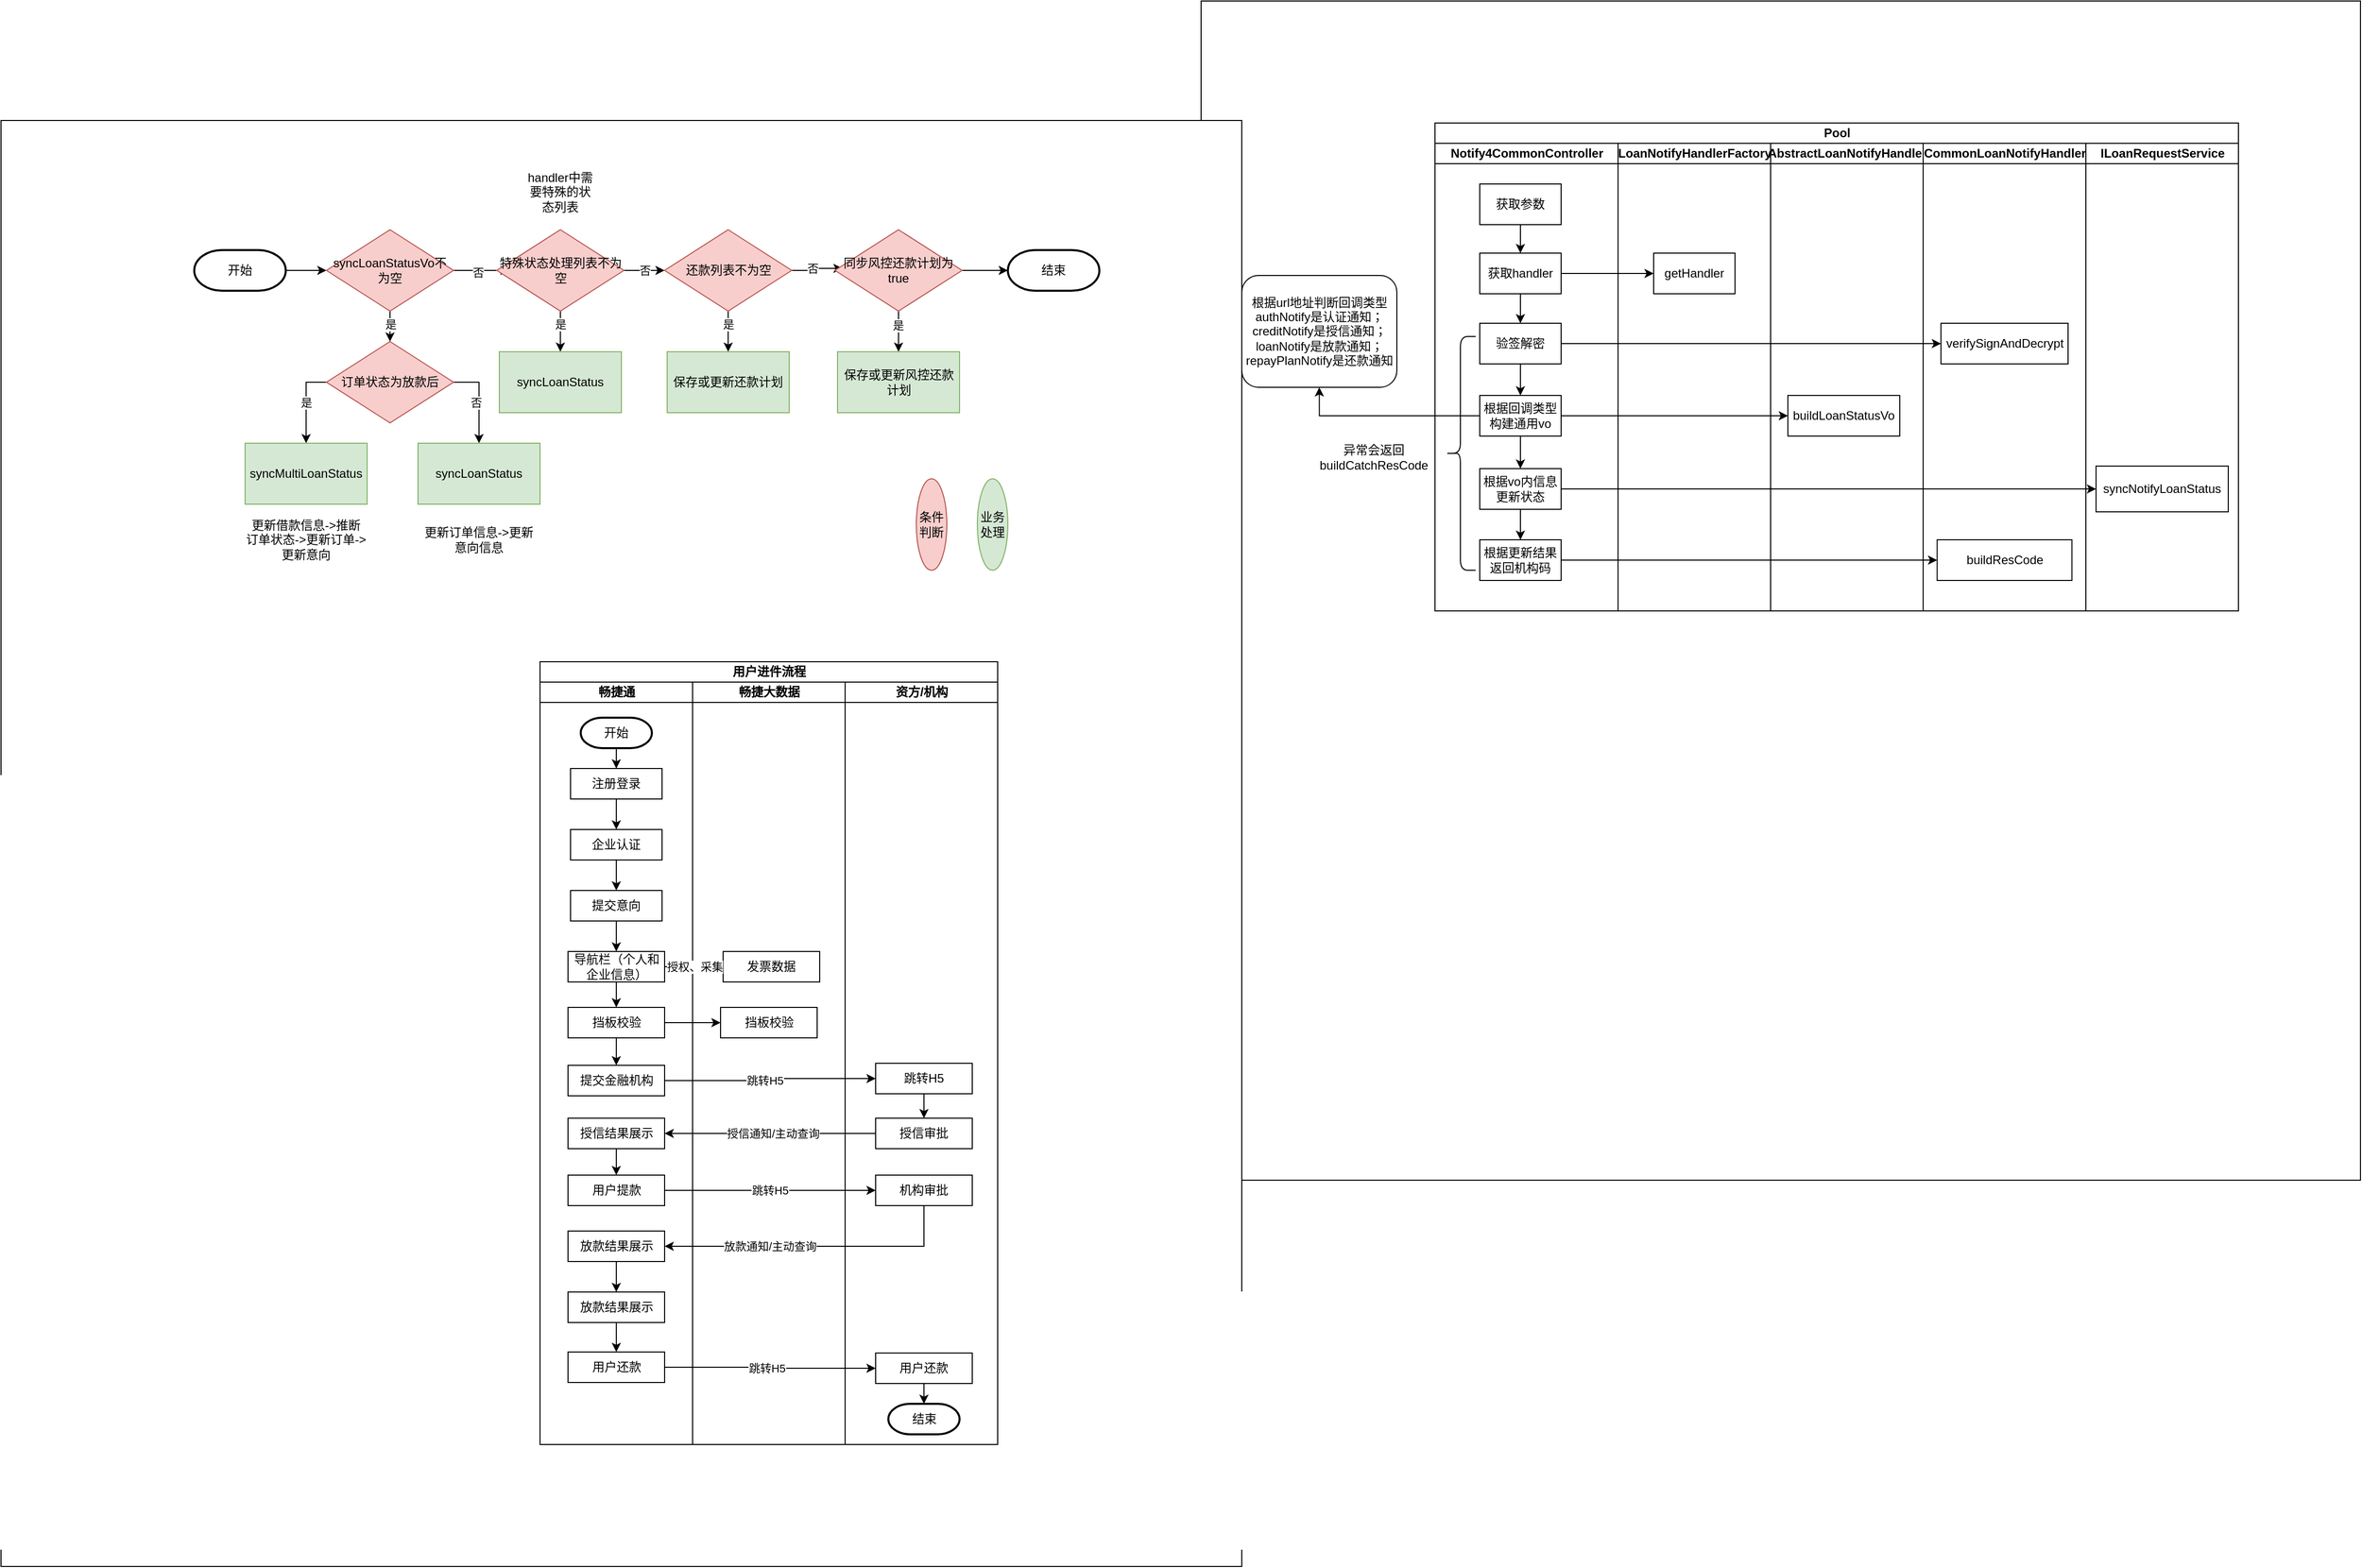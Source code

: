 <mxfile version="21.6.1" type="github" pages="6">
  <diagram name="第 1 页" id="fXx2ZxRDhEUlP5MeCbJL">
    <mxGraphModel dx="3565" dy="2263" grid="1" gridSize="10" guides="1" tooltips="1" connect="1" arrows="1" fold="1" page="1" pageScale="1" pageWidth="827" pageHeight="1169" math="0" shadow="0">
      <root>
        <mxCell id="0" />
        <mxCell id="1" parent="0" />
        <mxCell id="uZZCsxpNd20RooCbg-2X-2" value="" style="rounded=0;whiteSpace=wrap;html=1;" vertex="1" parent="1">
          <mxGeometry x="140" y="-60" width="1140" height="1160" as="geometry" />
        </mxCell>
        <mxCell id="DQyraq7kzUe-Fg0L-KyK-1" value="" style="rounded=0;whiteSpace=wrap;html=1;" vertex="1" parent="1">
          <mxGeometry x="-1040" y="57.5" width="1220" height="1422.5" as="geometry" />
        </mxCell>
        <mxCell id="UiT3P8jMVZMeX-XvBNfT-17" value="Pool" style="swimlane;childLayout=stackLayout;resizeParent=1;resizeParentMax=0;startSize=20;html=1;" parent="1" vertex="1">
          <mxGeometry x="370.0" y="60" width="790" height="480" as="geometry" />
        </mxCell>
        <mxCell id="UiT3P8jMVZMeX-XvBNfT-18" value="&lt;div&gt;Notify4CommonController&lt;/div&gt;" style="swimlane;startSize=20;html=1;" parent="UiT3P8jMVZMeX-XvBNfT-17" vertex="1">
          <mxGeometry y="20" width="180" height="460" as="geometry" />
        </mxCell>
        <mxCell id="ggYKrRhbpDgkQSNThcsB-35" style="edgeStyle=orthogonalEdgeStyle;rounded=0;orthogonalLoop=1;jettySize=auto;html=1;exitX=0.5;exitY=1;exitDx=0;exitDy=0;entryX=0.5;entryY=0;entryDx=0;entryDy=0;" parent="UiT3P8jMVZMeX-XvBNfT-18" source="ggYKrRhbpDgkQSNThcsB-4" target="ggYKrRhbpDgkQSNThcsB-5" edge="1">
          <mxGeometry relative="1" as="geometry" />
        </mxCell>
        <mxCell id="ggYKrRhbpDgkQSNThcsB-4" value="获取参数" style="rounded=0;whiteSpace=wrap;html=1;" parent="UiT3P8jMVZMeX-XvBNfT-18" vertex="1">
          <mxGeometry x="44.0" y="40" width="80" height="40" as="geometry" />
        </mxCell>
        <mxCell id="ggYKrRhbpDgkQSNThcsB-36" style="edgeStyle=orthogonalEdgeStyle;rounded=0;orthogonalLoop=1;jettySize=auto;html=1;exitX=0.5;exitY=1;exitDx=0;exitDy=0;" parent="UiT3P8jMVZMeX-XvBNfT-18" source="ggYKrRhbpDgkQSNThcsB-5" target="ggYKrRhbpDgkQSNThcsB-26" edge="1">
          <mxGeometry relative="1" as="geometry" />
        </mxCell>
        <mxCell id="ggYKrRhbpDgkQSNThcsB-5" value="获取handler" style="rounded=0;whiteSpace=wrap;html=1;" parent="UiT3P8jMVZMeX-XvBNfT-18" vertex="1">
          <mxGeometry x="44.0" y="108" width="80" height="40" as="geometry" />
        </mxCell>
        <mxCell id="ggYKrRhbpDgkQSNThcsB-39" style="edgeStyle=orthogonalEdgeStyle;rounded=0;orthogonalLoop=1;jettySize=auto;html=1;exitX=0.5;exitY=1;exitDx=0;exitDy=0;" parent="UiT3P8jMVZMeX-XvBNfT-18" source="ggYKrRhbpDgkQSNThcsB-8" target="ggYKrRhbpDgkQSNThcsB-29" edge="1">
          <mxGeometry relative="1" as="geometry" />
        </mxCell>
        <mxCell id="ggYKrRhbpDgkQSNThcsB-8" value="根据回调类型构建通用vo" style="rounded=0;whiteSpace=wrap;html=1;" parent="UiT3P8jMVZMeX-XvBNfT-18" vertex="1">
          <mxGeometry x="44.0" y="248" width="80" height="40" as="geometry" />
        </mxCell>
        <mxCell id="ggYKrRhbpDgkQSNThcsB-38" style="edgeStyle=orthogonalEdgeStyle;rounded=0;orthogonalLoop=1;jettySize=auto;html=1;exitX=0.5;exitY=1;exitDx=0;exitDy=0;" parent="UiT3P8jMVZMeX-XvBNfT-18" source="ggYKrRhbpDgkQSNThcsB-26" target="ggYKrRhbpDgkQSNThcsB-8" edge="1">
          <mxGeometry relative="1" as="geometry" />
        </mxCell>
        <mxCell id="ggYKrRhbpDgkQSNThcsB-26" value="验签解密" style="rounded=0;whiteSpace=wrap;html=1;" parent="UiT3P8jMVZMeX-XvBNfT-18" vertex="1">
          <mxGeometry x="44.0" y="177" width="80" height="40" as="geometry" />
        </mxCell>
        <mxCell id="ggYKrRhbpDgkQSNThcsB-40" style="edgeStyle=orthogonalEdgeStyle;rounded=0;orthogonalLoop=1;jettySize=auto;html=1;exitX=0.5;exitY=1;exitDx=0;exitDy=0;" parent="UiT3P8jMVZMeX-XvBNfT-18" source="ggYKrRhbpDgkQSNThcsB-29" target="ggYKrRhbpDgkQSNThcsB-32" edge="1">
          <mxGeometry relative="1" as="geometry" />
        </mxCell>
        <mxCell id="ggYKrRhbpDgkQSNThcsB-29" value="根据vo内信息更新状态" style="rounded=0;whiteSpace=wrap;html=1;" parent="UiT3P8jMVZMeX-XvBNfT-18" vertex="1">
          <mxGeometry x="44.0" y="320" width="80" height="40" as="geometry" />
        </mxCell>
        <mxCell id="ggYKrRhbpDgkQSNThcsB-32" value="根据更新结果返回机构码" style="rounded=0;whiteSpace=wrap;html=1;" parent="UiT3P8jMVZMeX-XvBNfT-18" vertex="1">
          <mxGeometry x="44.0" y="390" width="80" height="40" as="geometry" />
        </mxCell>
        <mxCell id="ggYKrRhbpDgkQSNThcsB-42" value="" style="shape=curlyBracket;whiteSpace=wrap;html=1;rounded=1;labelPosition=left;verticalLabelPosition=middle;align=right;verticalAlign=middle;" parent="UiT3P8jMVZMeX-XvBNfT-18" vertex="1">
          <mxGeometry x="10" y="190" width="30" height="230" as="geometry" />
        </mxCell>
        <mxCell id="ggYKrRhbpDgkQSNThcsB-28" style="edgeStyle=orthogonalEdgeStyle;rounded=0;orthogonalLoop=1;jettySize=auto;html=1;exitX=1;exitY=0.5;exitDx=0;exitDy=0;" parent="UiT3P8jMVZMeX-XvBNfT-17" source="ggYKrRhbpDgkQSNThcsB-26" target="ggYKrRhbpDgkQSNThcsB-27" edge="1">
          <mxGeometry relative="1" as="geometry" />
        </mxCell>
        <mxCell id="UiT3P8jMVZMeX-XvBNfT-19" value="LoanNotifyHandlerFactory" style="swimlane;startSize=20;html=1;" parent="UiT3P8jMVZMeX-XvBNfT-17" vertex="1">
          <mxGeometry x="180" y="20" width="150" height="460" as="geometry" />
        </mxCell>
        <mxCell id="ggYKrRhbpDgkQSNThcsB-6" value="getHandler" style="rounded=0;whiteSpace=wrap;html=1;" parent="UiT3P8jMVZMeX-XvBNfT-19" vertex="1">
          <mxGeometry x="35.0" y="108" width="80" height="40" as="geometry" />
        </mxCell>
        <mxCell id="ggYKrRhbpDgkQSNThcsB-10" value="AbstractLoanNotifyHandler" style="swimlane;startSize=20;html=1;" parent="UiT3P8jMVZMeX-XvBNfT-17" vertex="1">
          <mxGeometry x="330" y="20" width="150" height="460" as="geometry" />
        </mxCell>
        <mxCell id="ggYKrRhbpDgkQSNThcsB-11" value="buildLoanStatusVo" style="rounded=0;whiteSpace=wrap;html=1;" parent="ggYKrRhbpDgkQSNThcsB-10" vertex="1">
          <mxGeometry x="17" y="248" width="110" height="40" as="geometry" />
        </mxCell>
        <mxCell id="UiT3P8jMVZMeX-XvBNfT-20" value="CommonLoanNotifyHandler" style="swimlane;startSize=20;html=1;" parent="UiT3P8jMVZMeX-XvBNfT-17" vertex="1">
          <mxGeometry x="480" y="20" width="160" height="460" as="geometry" />
        </mxCell>
        <mxCell id="ggYKrRhbpDgkQSNThcsB-27" value="verifySignAndDecrypt" style="rounded=0;whiteSpace=wrap;html=1;" parent="UiT3P8jMVZMeX-XvBNfT-20" vertex="1">
          <mxGeometry x="17.5" y="177" width="125" height="40" as="geometry" />
        </mxCell>
        <mxCell id="ggYKrRhbpDgkQSNThcsB-33" value="buildResCode" style="rounded=0;whiteSpace=wrap;html=1;" parent="UiT3P8jMVZMeX-XvBNfT-20" vertex="1">
          <mxGeometry x="13.75" y="390" width="132.5" height="40" as="geometry" />
        </mxCell>
        <mxCell id="ggYKrRhbpDgkQSNThcsB-31" style="edgeStyle=orthogonalEdgeStyle;rounded=0;orthogonalLoop=1;jettySize=auto;html=1;exitX=1;exitY=0.5;exitDx=0;exitDy=0;" parent="UiT3P8jMVZMeX-XvBNfT-17" source="ggYKrRhbpDgkQSNThcsB-29" target="ggYKrRhbpDgkQSNThcsB-30" edge="1">
          <mxGeometry relative="1" as="geometry" />
        </mxCell>
        <mxCell id="ggYKrRhbpDgkQSNThcsB-34" style="edgeStyle=orthogonalEdgeStyle;rounded=0;orthogonalLoop=1;jettySize=auto;html=1;exitX=1;exitY=0.5;exitDx=0;exitDy=0;" parent="UiT3P8jMVZMeX-XvBNfT-17" source="ggYKrRhbpDgkQSNThcsB-32" target="ggYKrRhbpDgkQSNThcsB-33" edge="1">
          <mxGeometry relative="1" as="geometry" />
        </mxCell>
        <mxCell id="ggYKrRhbpDgkQSNThcsB-1" value="ILoanRequestService" style="swimlane;startSize=20;html=1;" parent="UiT3P8jMVZMeX-XvBNfT-17" vertex="1">
          <mxGeometry x="640" y="20" width="150" height="460" as="geometry">
            <mxRectangle x="360" y="20" width="40" height="460" as="alternateBounds" />
          </mxGeometry>
        </mxCell>
        <mxCell id="ggYKrRhbpDgkQSNThcsB-30" value="syncNotifyLoanStatus" style="rounded=0;whiteSpace=wrap;html=1;" parent="ggYKrRhbpDgkQSNThcsB-1" vertex="1">
          <mxGeometry x="10" y="317.5" width="130" height="45" as="geometry" />
        </mxCell>
        <mxCell id="ggYKrRhbpDgkQSNThcsB-7" style="edgeStyle=orthogonalEdgeStyle;rounded=0;orthogonalLoop=1;jettySize=auto;html=1;exitX=1;exitY=0.5;exitDx=0;exitDy=0;" parent="UiT3P8jMVZMeX-XvBNfT-17" source="ggYKrRhbpDgkQSNThcsB-5" target="ggYKrRhbpDgkQSNThcsB-6" edge="1">
          <mxGeometry relative="1" as="geometry" />
        </mxCell>
        <mxCell id="ggYKrRhbpDgkQSNThcsB-12" style="edgeStyle=orthogonalEdgeStyle;rounded=0;orthogonalLoop=1;jettySize=auto;html=1;exitX=1;exitY=0.5;exitDx=0;exitDy=0;" parent="UiT3P8jMVZMeX-XvBNfT-17" source="ggYKrRhbpDgkQSNThcsB-8" target="ggYKrRhbpDgkQSNThcsB-11" edge="1">
          <mxGeometry relative="1" as="geometry" />
        </mxCell>
        <mxCell id="UiT3P8jMVZMeX-XvBNfT-3" value="根据url地址判断回调类型authNotify是认证通知；creditNotify是授信通知；loanNotify是放款通知；repayPlanNotify是还款通知" style="rounded=1;whiteSpace=wrap;html=1;" parent="1" vertex="1">
          <mxGeometry x="180" y="210" width="152.5" height="110" as="geometry" />
        </mxCell>
        <mxCell id="ggYKrRhbpDgkQSNThcsB-9" style="edgeStyle=orthogonalEdgeStyle;rounded=0;orthogonalLoop=1;jettySize=auto;html=1;exitX=0;exitY=0.5;exitDx=0;exitDy=0;entryX=0.5;entryY=1;entryDx=0;entryDy=0;" parent="1" source="ggYKrRhbpDgkQSNThcsB-8" target="UiT3P8jMVZMeX-XvBNfT-3" edge="1">
          <mxGeometry relative="1" as="geometry" />
        </mxCell>
        <mxCell id="ggYKrRhbpDgkQSNThcsB-43" value="异常会返回buildCatchResCode" style="text;html=1;strokeColor=none;fillColor=none;align=center;verticalAlign=middle;whiteSpace=wrap;rounded=0;" parent="1" vertex="1">
          <mxGeometry x="250" y="368" width="120" height="42" as="geometry" />
        </mxCell>
        <mxCell id="ggYKrRhbpDgkQSNThcsB-105" style="edgeStyle=orthogonalEdgeStyle;rounded=0;orthogonalLoop=1;jettySize=auto;html=1;exitX=1;exitY=0.5;exitDx=0;exitDy=0;exitPerimeter=0;entryX=0;entryY=0.5;entryDx=0;entryDy=0;" parent="1" source="ggYKrRhbpDgkQSNThcsB-44" target="ggYKrRhbpDgkQSNThcsB-45" edge="1">
          <mxGeometry relative="1" as="geometry" />
        </mxCell>
        <mxCell id="ggYKrRhbpDgkQSNThcsB-44" value="开始" style="strokeWidth=2;html=1;shape=mxgraph.flowchart.terminator;whiteSpace=wrap;" parent="1" vertex="1">
          <mxGeometry x="-850" y="185" width="90" height="40" as="geometry" />
        </mxCell>
        <mxCell id="ggYKrRhbpDgkQSNThcsB-102" style="edgeStyle=orthogonalEdgeStyle;rounded=0;orthogonalLoop=1;jettySize=auto;html=1;exitX=0.5;exitY=1;exitDx=0;exitDy=0;" parent="1" source="ggYKrRhbpDgkQSNThcsB-45" target="ggYKrRhbpDgkQSNThcsB-48" edge="1">
          <mxGeometry relative="1" as="geometry" />
        </mxCell>
        <mxCell id="ggYKrRhbpDgkQSNThcsB-109" value="是" style="edgeLabel;html=1;align=center;verticalAlign=middle;resizable=0;points=[];" parent="ggYKrRhbpDgkQSNThcsB-102" vertex="1" connectable="0">
          <mxGeometry x="0.32" relative="1" as="geometry">
            <mxPoint as="offset" />
          </mxGeometry>
        </mxCell>
        <mxCell id="ggYKrRhbpDgkQSNThcsB-103" style="edgeStyle=orthogonalEdgeStyle;rounded=0;orthogonalLoop=1;jettySize=auto;html=1;exitX=1;exitY=0.5;exitDx=0;exitDy=0;entryX=0.1;entryY=0.5;entryDx=0;entryDy=0;entryPerimeter=0;" parent="1" source="ggYKrRhbpDgkQSNThcsB-45" target="ggYKrRhbpDgkQSNThcsB-59" edge="1">
          <mxGeometry relative="1" as="geometry" />
        </mxCell>
        <mxCell id="ggYKrRhbpDgkQSNThcsB-104" value="否" style="edgeLabel;html=1;align=center;verticalAlign=middle;resizable=0;points=[];" parent="ggYKrRhbpDgkQSNThcsB-103" vertex="1" connectable="0">
          <mxGeometry x="-0.154" y="-2" relative="1" as="geometry">
            <mxPoint as="offset" />
          </mxGeometry>
        </mxCell>
        <mxCell id="ggYKrRhbpDgkQSNThcsB-45" value="syncLoanStatusVo不为空" style="rhombus;whiteSpace=wrap;html=1;fillColor=#f8cecc;strokeColor=#b85450;" parent="1" vertex="1">
          <mxGeometry x="-720" y="165" width="125" height="80" as="geometry" />
        </mxCell>
        <mxCell id="ggYKrRhbpDgkQSNThcsB-54" value="是" style="edgeStyle=orthogonalEdgeStyle;rounded=0;orthogonalLoop=1;jettySize=auto;html=1;exitX=0;exitY=0.5;exitDx=0;exitDy=0;" parent="1" source="ggYKrRhbpDgkQSNThcsB-48" target="ggYKrRhbpDgkQSNThcsB-51" edge="1">
          <mxGeometry relative="1" as="geometry" />
        </mxCell>
        <mxCell id="ggYKrRhbpDgkQSNThcsB-111" style="edgeStyle=orthogonalEdgeStyle;rounded=0;orthogonalLoop=1;jettySize=auto;html=1;exitX=1;exitY=0.5;exitDx=0;exitDy=0;entryX=0.5;entryY=0;entryDx=0;entryDy=0;" parent="1" source="ggYKrRhbpDgkQSNThcsB-48" target="ggYKrRhbpDgkQSNThcsB-52" edge="1">
          <mxGeometry relative="1" as="geometry" />
        </mxCell>
        <mxCell id="ggYKrRhbpDgkQSNThcsB-112" value="否" style="edgeLabel;html=1;align=center;verticalAlign=middle;resizable=0;points=[];" parent="ggYKrRhbpDgkQSNThcsB-111" vertex="1" connectable="0">
          <mxGeometry x="0.059" y="-3" relative="1" as="geometry">
            <mxPoint as="offset" />
          </mxGeometry>
        </mxCell>
        <mxCell id="ggYKrRhbpDgkQSNThcsB-48" value="订单状态为放款后" style="rhombus;whiteSpace=wrap;html=1;fillColor=#f8cecc;strokeColor=#b85450;" parent="1" vertex="1">
          <mxGeometry x="-720" y="275" width="125" height="80" as="geometry" />
        </mxCell>
        <mxCell id="ggYKrRhbpDgkQSNThcsB-51" value="syncMultiLoanStatus" style="rounded=0;whiteSpace=wrap;html=1;fillColor=#d5e8d4;strokeColor=#82b366;" parent="1" vertex="1">
          <mxGeometry x="-800" y="375" width="120" height="60" as="geometry" />
        </mxCell>
        <mxCell id="ggYKrRhbpDgkQSNThcsB-52" value="syncLoanStatus" style="rounded=0;whiteSpace=wrap;html=1;fillColor=#d5e8d4;strokeColor=#82b366;" parent="1" vertex="1">
          <mxGeometry x="-630" y="375" width="120" height="60" as="geometry" />
        </mxCell>
        <mxCell id="ggYKrRhbpDgkQSNThcsB-68" style="edgeStyle=orthogonalEdgeStyle;rounded=0;orthogonalLoop=1;jettySize=auto;html=1;exitX=0.5;exitY=1;exitDx=0;exitDy=0;" parent="1" source="ggYKrRhbpDgkQSNThcsB-59" target="ggYKrRhbpDgkQSNThcsB-64" edge="1">
          <mxGeometry relative="1" as="geometry" />
        </mxCell>
        <mxCell id="ggYKrRhbpDgkQSNThcsB-69" value="是" style="edgeLabel;html=1;align=center;verticalAlign=middle;resizable=0;points=[];" parent="ggYKrRhbpDgkQSNThcsB-68" vertex="1" connectable="0">
          <mxGeometry x="-0.45" y="2" relative="1" as="geometry">
            <mxPoint x="-2" y="2" as="offset" />
          </mxGeometry>
        </mxCell>
        <mxCell id="ggYKrRhbpDgkQSNThcsB-94" value="否" style="edgeStyle=orthogonalEdgeStyle;rounded=0;orthogonalLoop=1;jettySize=auto;html=1;exitX=1;exitY=0.5;exitDx=0;exitDy=0;" parent="1" source="ggYKrRhbpDgkQSNThcsB-59" target="ggYKrRhbpDgkQSNThcsB-72" edge="1">
          <mxGeometry relative="1" as="geometry" />
        </mxCell>
        <mxCell id="ggYKrRhbpDgkQSNThcsB-59" value="特殊状态处理列表不为空" style="rhombus;whiteSpace=wrap;html=1;fillColor=#f8cecc;strokeColor=#b85450;" parent="1" vertex="1">
          <mxGeometry x="-552.5" y="165" width="125" height="80" as="geometry" />
        </mxCell>
        <mxCell id="ggYKrRhbpDgkQSNThcsB-63" value="handler中需要特殊的状态列表" style="text;html=1;strokeColor=none;fillColor=none;align=center;verticalAlign=middle;whiteSpace=wrap;rounded=0;" parent="1" vertex="1">
          <mxGeometry x="-525" y="105" width="70" height="45" as="geometry" />
        </mxCell>
        <mxCell id="ggYKrRhbpDgkQSNThcsB-64" value="syncLoanStatus" style="rounded=0;whiteSpace=wrap;html=1;fillColor=#d5e8d4;strokeColor=#82b366;" parent="1" vertex="1">
          <mxGeometry x="-550" y="285" width="120" height="60" as="geometry" />
        </mxCell>
        <mxCell id="ggYKrRhbpDgkQSNThcsB-75" style="edgeStyle=orthogonalEdgeStyle;rounded=0;orthogonalLoop=1;jettySize=auto;html=1;exitX=0.5;exitY=1;exitDx=0;exitDy=0;" parent="1" source="ggYKrRhbpDgkQSNThcsB-72" target="ggYKrRhbpDgkQSNThcsB-74" edge="1">
          <mxGeometry relative="1" as="geometry" />
        </mxCell>
        <mxCell id="ggYKrRhbpDgkQSNThcsB-89" value="是" style="edgeLabel;html=1;align=center;verticalAlign=middle;resizable=0;points=[];" parent="ggYKrRhbpDgkQSNThcsB-75" vertex="1" connectable="0">
          <mxGeometry x="-0.35" y="-4" relative="1" as="geometry">
            <mxPoint x="4" as="offset" />
          </mxGeometry>
        </mxCell>
        <mxCell id="ggYKrRhbpDgkQSNThcsB-95" style="edgeStyle=orthogonalEdgeStyle;rounded=0;orthogonalLoop=1;jettySize=auto;html=1;exitX=1;exitY=0.5;exitDx=0;exitDy=0;entryX=0.06;entryY=0.475;entryDx=0;entryDy=0;entryPerimeter=0;" parent="1" source="ggYKrRhbpDgkQSNThcsB-72" target="ggYKrRhbpDgkQSNThcsB-76" edge="1">
          <mxGeometry relative="1" as="geometry" />
        </mxCell>
        <mxCell id="ggYKrRhbpDgkQSNThcsB-96" value="否" style="edgeLabel;html=1;align=center;verticalAlign=middle;resizable=0;points=[];" parent="ggYKrRhbpDgkQSNThcsB-95" vertex="1" connectable="0">
          <mxGeometry x="-0.212" y="2" relative="1" as="geometry">
            <mxPoint as="offset" />
          </mxGeometry>
        </mxCell>
        <mxCell id="ggYKrRhbpDgkQSNThcsB-72" value="还款列表不为空" style="rhombus;whiteSpace=wrap;html=1;fillColor=#f8cecc;strokeColor=#b85450;" parent="1" vertex="1">
          <mxGeometry x="-387.5" y="165" width="125" height="80" as="geometry" />
        </mxCell>
        <mxCell id="ggYKrRhbpDgkQSNThcsB-74" value="保存或更新还款计划" style="rounded=0;whiteSpace=wrap;html=1;fillColor=#d5e8d4;strokeColor=#82b366;" parent="1" vertex="1">
          <mxGeometry x="-385" y="285" width="120" height="60" as="geometry" />
        </mxCell>
        <mxCell id="ggYKrRhbpDgkQSNThcsB-106" style="edgeStyle=orthogonalEdgeStyle;rounded=0;orthogonalLoop=1;jettySize=auto;html=1;exitX=1;exitY=0.5;exitDx=0;exitDy=0;" parent="1" source="ggYKrRhbpDgkQSNThcsB-76" target="ggYKrRhbpDgkQSNThcsB-81" edge="1">
          <mxGeometry relative="1" as="geometry" />
        </mxCell>
        <mxCell id="ggYKrRhbpDgkQSNThcsB-107" style="edgeStyle=orthogonalEdgeStyle;rounded=0;orthogonalLoop=1;jettySize=auto;html=1;exitX=0.5;exitY=1;exitDx=0;exitDy=0;" parent="1" source="ggYKrRhbpDgkQSNThcsB-76" target="ggYKrRhbpDgkQSNThcsB-79" edge="1">
          <mxGeometry relative="1" as="geometry" />
        </mxCell>
        <mxCell id="ggYKrRhbpDgkQSNThcsB-108" value="是" style="edgeLabel;html=1;align=center;verticalAlign=middle;resizable=0;points=[];" parent="ggYKrRhbpDgkQSNThcsB-107" vertex="1" connectable="0">
          <mxGeometry x="-0.3" y="-1" relative="1" as="geometry">
            <mxPoint as="offset" />
          </mxGeometry>
        </mxCell>
        <mxCell id="ggYKrRhbpDgkQSNThcsB-76" value="同步风控还款计划为true" style="rhombus;whiteSpace=wrap;html=1;fillColor=#f8cecc;strokeColor=#b85450;" parent="1" vertex="1">
          <mxGeometry x="-220" y="165" width="125" height="80" as="geometry" />
        </mxCell>
        <mxCell id="ggYKrRhbpDgkQSNThcsB-79" value="保存或更新风控还款计划" style="rounded=0;whiteSpace=wrap;html=1;fillColor=#d5e8d4;strokeColor=#82b366;" parent="1" vertex="1">
          <mxGeometry x="-217.5" y="285" width="120" height="60" as="geometry" />
        </mxCell>
        <mxCell id="ggYKrRhbpDgkQSNThcsB-81" value="结束" style="strokeWidth=2;html=1;shape=mxgraph.flowchart.terminator;whiteSpace=wrap;" parent="1" vertex="1">
          <mxGeometry x="-50" y="185" width="90" height="40" as="geometry" />
        </mxCell>
        <mxCell id="ggYKrRhbpDgkQSNThcsB-113" value="更新借款信息-&amp;gt;推断订单状态-&amp;gt;更新订单-&amp;gt;更新意向" style="text;html=1;strokeColor=none;fillColor=none;align=center;verticalAlign=middle;whiteSpace=wrap;rounded=0;" parent="1" vertex="1">
          <mxGeometry x="-800" y="445" width="120" height="50" as="geometry" />
        </mxCell>
        <mxCell id="ggYKrRhbpDgkQSNThcsB-114" value="更新订单信息-&amp;gt;更新意向信息" style="text;html=1;strokeColor=none;fillColor=none;align=center;verticalAlign=middle;whiteSpace=wrap;rounded=0;" parent="1" vertex="1">
          <mxGeometry x="-630" y="445" width="120" height="50" as="geometry" />
        </mxCell>
        <mxCell id="rpreuqTIAArHTKiUGHyK-1" value="用户进件流程" style="swimlane;childLayout=stackLayout;resizeParent=1;resizeParentMax=0;startSize=20;html=1;" parent="1" vertex="1">
          <mxGeometry x="-510.0" y="590" width="450" height="770" as="geometry" />
        </mxCell>
        <mxCell id="rpreuqTIAArHTKiUGHyK-2" value="畅捷通" style="swimlane;startSize=20;html=1;" parent="rpreuqTIAArHTKiUGHyK-1" vertex="1">
          <mxGeometry y="20" width="150" height="750" as="geometry" />
        </mxCell>
        <mxCell id="rpreuqTIAArHTKiUGHyK-9" style="edgeStyle=orthogonalEdgeStyle;rounded=0;orthogonalLoop=1;jettySize=auto;html=1;exitX=0.5;exitY=1;exitDx=0;exitDy=0;exitPerimeter=0;" parent="rpreuqTIAArHTKiUGHyK-2" source="rpreuqTIAArHTKiUGHyK-6" target="rpreuqTIAArHTKiUGHyK-8" edge="1">
          <mxGeometry relative="1" as="geometry" />
        </mxCell>
        <mxCell id="rpreuqTIAArHTKiUGHyK-6" value="开始" style="strokeWidth=2;html=1;shape=mxgraph.flowchart.terminator;whiteSpace=wrap;" parent="rpreuqTIAArHTKiUGHyK-2" vertex="1">
          <mxGeometry x="40" y="35" width="70" height="30" as="geometry" />
        </mxCell>
        <mxCell id="rpreuqTIAArHTKiUGHyK-11" style="edgeStyle=orthogonalEdgeStyle;rounded=0;orthogonalLoop=1;jettySize=auto;html=1;exitX=0.5;exitY=1;exitDx=0;exitDy=0;" parent="rpreuqTIAArHTKiUGHyK-2" source="rpreuqTIAArHTKiUGHyK-8" target="rpreuqTIAArHTKiUGHyK-10" edge="1">
          <mxGeometry relative="1" as="geometry" />
        </mxCell>
        <mxCell id="rpreuqTIAArHTKiUGHyK-8" value="注册登录" style="rounded=0;whiteSpace=wrap;html=1;" parent="rpreuqTIAArHTKiUGHyK-2" vertex="1">
          <mxGeometry x="30" y="85" width="90" height="30" as="geometry" />
        </mxCell>
        <mxCell id="rpreuqTIAArHTKiUGHyK-13" style="edgeStyle=orthogonalEdgeStyle;rounded=0;orthogonalLoop=1;jettySize=auto;html=1;exitX=0.5;exitY=1;exitDx=0;exitDy=0;" parent="rpreuqTIAArHTKiUGHyK-2" source="rpreuqTIAArHTKiUGHyK-10" target="rpreuqTIAArHTKiUGHyK-12" edge="1">
          <mxGeometry relative="1" as="geometry" />
        </mxCell>
        <mxCell id="rpreuqTIAArHTKiUGHyK-10" value="企业认证" style="rounded=0;whiteSpace=wrap;html=1;" parent="rpreuqTIAArHTKiUGHyK-2" vertex="1">
          <mxGeometry x="30" y="145" width="90" height="30" as="geometry" />
        </mxCell>
        <mxCell id="rpreuqTIAArHTKiUGHyK-15" style="edgeStyle=orthogonalEdgeStyle;rounded=0;orthogonalLoop=1;jettySize=auto;html=1;exitX=0.5;exitY=1;exitDx=0;exitDy=0;" parent="rpreuqTIAArHTKiUGHyK-2" source="rpreuqTIAArHTKiUGHyK-12" target="rpreuqTIAArHTKiUGHyK-14" edge="1">
          <mxGeometry relative="1" as="geometry" />
        </mxCell>
        <mxCell id="rpreuqTIAArHTKiUGHyK-12" value="提交意向" style="rounded=0;whiteSpace=wrap;html=1;" parent="rpreuqTIAArHTKiUGHyK-2" vertex="1">
          <mxGeometry x="30" y="205" width="90" height="30" as="geometry" />
        </mxCell>
        <mxCell id="rpreuqTIAArHTKiUGHyK-50" style="edgeStyle=orthogonalEdgeStyle;rounded=0;orthogonalLoop=1;jettySize=auto;html=1;exitX=0.5;exitY=1;exitDx=0;exitDy=0;entryX=0.5;entryY=0;entryDx=0;entryDy=0;" parent="rpreuqTIAArHTKiUGHyK-2" source="rpreuqTIAArHTKiUGHyK-14" target="rpreuqTIAArHTKiUGHyK-20" edge="1">
          <mxGeometry relative="1" as="geometry" />
        </mxCell>
        <mxCell id="rpreuqTIAArHTKiUGHyK-14" value="导航栏（个人和企业信息）" style="rounded=0;whiteSpace=wrap;html=1;" parent="rpreuqTIAArHTKiUGHyK-2" vertex="1">
          <mxGeometry x="27.5" y="265" width="95" height="30" as="geometry" />
        </mxCell>
        <mxCell id="rpreuqTIAArHTKiUGHyK-16" value="提交金融机构" style="rounded=0;whiteSpace=wrap;html=1;" parent="rpreuqTIAArHTKiUGHyK-2" vertex="1">
          <mxGeometry x="27.5" y="377" width="95" height="30" as="geometry" />
        </mxCell>
        <mxCell id="rpreuqTIAArHTKiUGHyK-32" style="edgeStyle=orthogonalEdgeStyle;rounded=0;orthogonalLoop=1;jettySize=auto;html=1;exitX=0.5;exitY=1;exitDx=0;exitDy=0;entryX=0.5;entryY=0;entryDx=0;entryDy=0;" parent="rpreuqTIAArHTKiUGHyK-2" source="rpreuqTIAArHTKiUGHyK-28" target="rpreuqTIAArHTKiUGHyK-31" edge="1">
          <mxGeometry relative="1" as="geometry" />
        </mxCell>
        <mxCell id="rpreuqTIAArHTKiUGHyK-28" value="授信结果展示" style="rounded=0;whiteSpace=wrap;html=1;" parent="rpreuqTIAArHTKiUGHyK-2" vertex="1">
          <mxGeometry x="27.5" y="429" width="95" height="30" as="geometry" />
        </mxCell>
        <mxCell id="rpreuqTIAArHTKiUGHyK-31" value="用户提款" style="rounded=0;whiteSpace=wrap;html=1;" parent="rpreuqTIAArHTKiUGHyK-2" vertex="1">
          <mxGeometry x="27.5" y="485" width="95" height="30" as="geometry" />
        </mxCell>
        <mxCell id="rpreuqTIAArHTKiUGHyK-43" style="edgeStyle=orthogonalEdgeStyle;rounded=0;orthogonalLoop=1;jettySize=auto;html=1;exitX=0.5;exitY=1;exitDx=0;exitDy=0;entryX=0.5;entryY=0;entryDx=0;entryDy=0;" parent="rpreuqTIAArHTKiUGHyK-2" source="rpreuqTIAArHTKiUGHyK-37" target="rpreuqTIAArHTKiUGHyK-41" edge="1">
          <mxGeometry relative="1" as="geometry" />
        </mxCell>
        <mxCell id="rpreuqTIAArHTKiUGHyK-37" value="放款结果展示" style="rounded=0;whiteSpace=wrap;html=1;" parent="rpreuqTIAArHTKiUGHyK-2" vertex="1">
          <mxGeometry x="27.5" y="540" width="95" height="30" as="geometry" />
        </mxCell>
        <mxCell id="rpreuqTIAArHTKiUGHyK-44" style="edgeStyle=orthogonalEdgeStyle;rounded=0;orthogonalLoop=1;jettySize=auto;html=1;exitX=0.5;exitY=1;exitDx=0;exitDy=0;entryX=0.5;entryY=0;entryDx=0;entryDy=0;" parent="rpreuqTIAArHTKiUGHyK-2" source="rpreuqTIAArHTKiUGHyK-41" target="rpreuqTIAArHTKiUGHyK-42" edge="1">
          <mxGeometry relative="1" as="geometry" />
        </mxCell>
        <mxCell id="rpreuqTIAArHTKiUGHyK-41" value="放款结果展示" style="rounded=0;whiteSpace=wrap;html=1;" parent="rpreuqTIAArHTKiUGHyK-2" vertex="1">
          <mxGeometry x="27.5" y="600" width="95" height="30" as="geometry" />
        </mxCell>
        <mxCell id="rpreuqTIAArHTKiUGHyK-42" value="用户还款" style="rounded=0;whiteSpace=wrap;html=1;" parent="rpreuqTIAArHTKiUGHyK-2" vertex="1">
          <mxGeometry x="27.5" y="659" width="95" height="30" as="geometry" />
        </mxCell>
        <mxCell id="rpreuqTIAArHTKiUGHyK-51" style="edgeStyle=orthogonalEdgeStyle;rounded=0;orthogonalLoop=1;jettySize=auto;html=1;exitX=0.5;exitY=1;exitDx=0;exitDy=0;entryX=0.5;entryY=0;entryDx=0;entryDy=0;" parent="rpreuqTIAArHTKiUGHyK-2" source="rpreuqTIAArHTKiUGHyK-20" target="rpreuqTIAArHTKiUGHyK-16" edge="1">
          <mxGeometry relative="1" as="geometry" />
        </mxCell>
        <mxCell id="rpreuqTIAArHTKiUGHyK-20" value="挡板校验" style="rounded=0;whiteSpace=wrap;html=1;" parent="rpreuqTIAArHTKiUGHyK-2" vertex="1">
          <mxGeometry x="27.5" y="320" width="95" height="30" as="geometry" />
        </mxCell>
        <mxCell id="rpreuqTIAArHTKiUGHyK-3" value="畅捷大数据" style="swimlane;startSize=20;html=1;" parent="rpreuqTIAArHTKiUGHyK-1" vertex="1">
          <mxGeometry x="150" y="20" width="150" height="750" as="geometry" />
        </mxCell>
        <mxCell id="rpreuqTIAArHTKiUGHyK-17" value="发票数据" style="rounded=0;whiteSpace=wrap;html=1;" parent="rpreuqTIAArHTKiUGHyK-3" vertex="1">
          <mxGeometry x="30" y="265" width="95" height="30" as="geometry" />
        </mxCell>
        <mxCell id="rpreuqTIAArHTKiUGHyK-52" value="挡板校验" style="rounded=0;whiteSpace=wrap;html=1;" parent="rpreuqTIAArHTKiUGHyK-3" vertex="1">
          <mxGeometry x="27.5" y="320" width="95" height="30" as="geometry" />
        </mxCell>
        <mxCell id="rpreuqTIAArHTKiUGHyK-4" value="资方/机构" style="swimlane;startSize=20;html=1;" parent="rpreuqTIAArHTKiUGHyK-1" vertex="1">
          <mxGeometry x="300" y="20" width="150" height="750" as="geometry" />
        </mxCell>
        <mxCell id="rpreuqTIAArHTKiUGHyK-27" style="edgeStyle=orthogonalEdgeStyle;rounded=0;orthogonalLoop=1;jettySize=auto;html=1;exitX=0.5;exitY=1;exitDx=0;exitDy=0;" parent="rpreuqTIAArHTKiUGHyK-4" source="rpreuqTIAArHTKiUGHyK-24" target="rpreuqTIAArHTKiUGHyK-26" edge="1">
          <mxGeometry relative="1" as="geometry" />
        </mxCell>
        <mxCell id="rpreuqTIAArHTKiUGHyK-24" value="跳转H5" style="rounded=0;whiteSpace=wrap;html=1;" parent="rpreuqTIAArHTKiUGHyK-4" vertex="1">
          <mxGeometry x="30" y="375" width="95" height="30" as="geometry" />
        </mxCell>
        <mxCell id="rpreuqTIAArHTKiUGHyK-26" value="授信审批" style="rounded=0;whiteSpace=wrap;html=1;" parent="rpreuqTIAArHTKiUGHyK-4" vertex="1">
          <mxGeometry x="30" y="429" width="95" height="30" as="geometry" />
        </mxCell>
        <mxCell id="rpreuqTIAArHTKiUGHyK-34" value="机构审批" style="rounded=0;whiteSpace=wrap;html=1;" parent="rpreuqTIAArHTKiUGHyK-4" vertex="1">
          <mxGeometry x="30" y="485" width="95" height="30" as="geometry" />
        </mxCell>
        <mxCell id="rpreuqTIAArHTKiUGHyK-45" value="用户还款" style="rounded=0;whiteSpace=wrap;html=1;" parent="rpreuqTIAArHTKiUGHyK-4" vertex="1">
          <mxGeometry x="30" y="660" width="95" height="30" as="geometry" />
        </mxCell>
        <mxCell id="rpreuqTIAArHTKiUGHyK-48" value="结束" style="strokeWidth=2;html=1;shape=mxgraph.flowchart.terminator;whiteSpace=wrap;" parent="rpreuqTIAArHTKiUGHyK-4" vertex="1">
          <mxGeometry x="42.5" y="710" width="70" height="30" as="geometry" />
        </mxCell>
        <mxCell id="rpreuqTIAArHTKiUGHyK-49" style="edgeStyle=orthogonalEdgeStyle;rounded=0;orthogonalLoop=1;jettySize=auto;html=1;exitX=0.5;exitY=1;exitDx=0;exitDy=0;" parent="rpreuqTIAArHTKiUGHyK-4" source="rpreuqTIAArHTKiUGHyK-45" target="rpreuqTIAArHTKiUGHyK-48" edge="1">
          <mxGeometry relative="1" as="geometry" />
        </mxCell>
        <mxCell id="rpreuqTIAArHTKiUGHyK-18" style="edgeStyle=orthogonalEdgeStyle;rounded=0;orthogonalLoop=1;jettySize=auto;html=1;exitX=1;exitY=0.5;exitDx=0;exitDy=0;entryX=0;entryY=0.5;entryDx=0;entryDy=0;" parent="rpreuqTIAArHTKiUGHyK-1" source="rpreuqTIAArHTKiUGHyK-14" target="rpreuqTIAArHTKiUGHyK-17" edge="1">
          <mxGeometry relative="1" as="geometry" />
        </mxCell>
        <mxCell id="rpreuqTIAArHTKiUGHyK-19" value="授权、采集" style="edgeLabel;html=1;align=center;verticalAlign=middle;resizable=0;points=[];" parent="rpreuqTIAArHTKiUGHyK-18" vertex="1" connectable="0">
          <mxGeometry x="-0.452" y="1" relative="1" as="geometry">
            <mxPoint x="13" y="1" as="offset" />
          </mxGeometry>
        </mxCell>
        <mxCell id="rpreuqTIAArHTKiUGHyK-25" style="edgeStyle=orthogonalEdgeStyle;rounded=0;orthogonalLoop=1;jettySize=auto;html=1;exitX=1;exitY=0.5;exitDx=0;exitDy=0;" parent="rpreuqTIAArHTKiUGHyK-1" source="rpreuqTIAArHTKiUGHyK-16" target="rpreuqTIAArHTKiUGHyK-24" edge="1">
          <mxGeometry relative="1" as="geometry" />
        </mxCell>
        <mxCell id="rpreuqTIAArHTKiUGHyK-33" value="跳转H5" style="edgeLabel;html=1;align=center;verticalAlign=middle;resizable=0;points=[];" parent="rpreuqTIAArHTKiUGHyK-25" vertex="1" connectable="0">
          <mxGeometry x="-0.159" y="-1" relative="1" as="geometry">
            <mxPoint x="10" y="-1" as="offset" />
          </mxGeometry>
        </mxCell>
        <mxCell id="rpreuqTIAArHTKiUGHyK-29" style="edgeStyle=orthogonalEdgeStyle;rounded=0;orthogonalLoop=1;jettySize=auto;html=1;exitX=0;exitY=0.5;exitDx=0;exitDy=0;entryX=1;entryY=0.5;entryDx=0;entryDy=0;" parent="rpreuqTIAArHTKiUGHyK-1" source="rpreuqTIAArHTKiUGHyK-26" target="rpreuqTIAArHTKiUGHyK-28" edge="1">
          <mxGeometry relative="1" as="geometry" />
        </mxCell>
        <mxCell id="rpreuqTIAArHTKiUGHyK-30" value="授信通知/主动查询" style="edgeLabel;html=1;align=center;verticalAlign=middle;resizable=0;points=[];" parent="rpreuqTIAArHTKiUGHyK-29" vertex="1" connectable="0">
          <mxGeometry x="-0.026" relative="1" as="geometry">
            <mxPoint as="offset" />
          </mxGeometry>
        </mxCell>
        <mxCell id="rpreuqTIAArHTKiUGHyK-35" style="edgeStyle=orthogonalEdgeStyle;rounded=0;orthogonalLoop=1;jettySize=auto;html=1;exitX=1;exitY=0.5;exitDx=0;exitDy=0;" parent="rpreuqTIAArHTKiUGHyK-1" source="rpreuqTIAArHTKiUGHyK-31" target="rpreuqTIAArHTKiUGHyK-34" edge="1">
          <mxGeometry relative="1" as="geometry" />
        </mxCell>
        <mxCell id="rpreuqTIAArHTKiUGHyK-36" value="跳转H5" style="edgeLabel;html=1;align=center;verticalAlign=middle;resizable=0;points=[];" parent="rpreuqTIAArHTKiUGHyK-35" vertex="1" connectable="0">
          <mxGeometry x="-0.132" y="3" relative="1" as="geometry">
            <mxPoint x="13" y="3" as="offset" />
          </mxGeometry>
        </mxCell>
        <mxCell id="rpreuqTIAArHTKiUGHyK-38" style="edgeStyle=orthogonalEdgeStyle;rounded=0;orthogonalLoop=1;jettySize=auto;html=1;exitX=0.5;exitY=1;exitDx=0;exitDy=0;entryX=1;entryY=0.5;entryDx=0;entryDy=0;" parent="rpreuqTIAArHTKiUGHyK-1" source="rpreuqTIAArHTKiUGHyK-34" target="rpreuqTIAArHTKiUGHyK-37" edge="1">
          <mxGeometry relative="1" as="geometry" />
        </mxCell>
        <mxCell id="rpreuqTIAArHTKiUGHyK-39" value="放款通知/主动查询" style="edgeLabel;html=1;align=center;verticalAlign=middle;resizable=0;points=[];" parent="rpreuqTIAArHTKiUGHyK-38" vertex="1" connectable="0">
          <mxGeometry x="0.433" y="-1" relative="1" as="geometry">
            <mxPoint x="20" y="1" as="offset" />
          </mxGeometry>
        </mxCell>
        <mxCell id="rpreuqTIAArHTKiUGHyK-46" style="edgeStyle=orthogonalEdgeStyle;rounded=0;orthogonalLoop=1;jettySize=auto;html=1;exitX=1;exitY=0.5;exitDx=0;exitDy=0;entryX=0;entryY=0.5;entryDx=0;entryDy=0;" parent="rpreuqTIAArHTKiUGHyK-1" source="rpreuqTIAArHTKiUGHyK-42" target="rpreuqTIAArHTKiUGHyK-45" edge="1">
          <mxGeometry relative="1" as="geometry" />
        </mxCell>
        <mxCell id="rpreuqTIAArHTKiUGHyK-47" value="跳转H5" style="edgeLabel;html=1;align=center;verticalAlign=middle;resizable=0;points=[];" parent="rpreuqTIAArHTKiUGHyK-46" vertex="1" connectable="0">
          <mxGeometry x="-0.042" y="-1" relative="1" as="geometry">
            <mxPoint as="offset" />
          </mxGeometry>
        </mxCell>
        <mxCell id="rpreuqTIAArHTKiUGHyK-53" style="edgeStyle=orthogonalEdgeStyle;rounded=0;orthogonalLoop=1;jettySize=auto;html=1;exitX=1;exitY=0.5;exitDx=0;exitDy=0;entryX=0;entryY=0.5;entryDx=0;entryDy=0;" parent="rpreuqTIAArHTKiUGHyK-1" source="rpreuqTIAArHTKiUGHyK-20" target="rpreuqTIAArHTKiUGHyK-52" edge="1">
          <mxGeometry relative="1" as="geometry" />
        </mxCell>
        <mxCell id="DQyraq7kzUe-Fg0L-KyK-2" value="条件判断" style="ellipse;whiteSpace=wrap;html=1;fillColor=#f8cecc;strokeColor=#b85450;" vertex="1" parent="1">
          <mxGeometry x="-140" y="410" width="30" height="90" as="geometry" />
        </mxCell>
        <mxCell id="DQyraq7kzUe-Fg0L-KyK-3" value="业务处理" style="ellipse;whiteSpace=wrap;html=1;fillColor=#d5e8d4;strokeColor=#82b366;" vertex="1" parent="1">
          <mxGeometry x="-80" y="410" width="30" height="90" as="geometry" />
        </mxCell>
      </root>
    </mxGraphModel>
  </diagram>
  <diagram id="I2GQhxSJn-1M_-T5_L8M" name="第 2 页">
    <mxGraphModel dx="2961" dy="1917" grid="1" gridSize="10" guides="1" tooltips="1" connect="1" arrows="1" fold="1" page="1" pageScale="1" pageWidth="827" pageHeight="1169" math="0" shadow="0">
      <root>
        <mxCell id="0" />
        <mxCell id="1" parent="0" />
        <mxCell id="DnK09rIwiVOf-ohSIoCM-108" value="" style="rounded=0;whiteSpace=wrap;html=1;" parent="1" vertex="1">
          <mxGeometry x="-1230" y="560" width="790" height="520" as="geometry" />
        </mxCell>
        <mxCell id="DnK09rIwiVOf-ohSIoCM-1" value="业务场景" style="rounded=0;whiteSpace=wrap;html=1;" parent="1" vertex="1">
          <mxGeometry x="-1310" y="106" width="120" height="60" as="geometry" />
        </mxCell>
        <mxCell id="DnK09rIwiVOf-ohSIoCM-2" style="edgeStyle=orthogonalEdgeStyle;rounded=0;orthogonalLoop=1;jettySize=auto;html=1;exitX=1;exitY=0.5;exitDx=0;exitDy=0;" parent="1" source="DnK09rIwiVOf-ohSIoCM-4" target="DnK09rIwiVOf-ohSIoCM-5" edge="1">
          <mxGeometry relative="1" as="geometry" />
        </mxCell>
        <mxCell id="DnK09rIwiVOf-ohSIoCM-3" value="触达、广告" style="edgeLabel;html=1;align=center;verticalAlign=middle;resizable=0;points=[];" parent="DnK09rIwiVOf-ohSIoCM-2" vertex="1" connectable="0">
          <mxGeometry x="-0.117" y="2" relative="1" as="geometry">
            <mxPoint x="5" y="2" as="offset" />
          </mxGeometry>
        </mxCell>
        <mxCell id="DnK09rIwiVOf-ohSIoCM-4" value="服务商获客" style="rounded=0;whiteSpace=wrap;html=1;" parent="1" vertex="1">
          <mxGeometry x="-1075" y="94" width="120" height="60" as="geometry" />
        </mxCell>
        <mxCell id="DnK09rIwiVOf-ohSIoCM-5" value="企业融资申请" style="rounded=0;whiteSpace=wrap;html=1;" parent="1" vertex="1">
          <mxGeometry x="-765" y="94" width="120" height="60" as="geometry" />
        </mxCell>
        <mxCell id="DnK09rIwiVOf-ohSIoCM-6" style="edgeStyle=orthogonalEdgeStyle;rounded=0;orthogonalLoop=1;jettySize=auto;html=1;exitX=0;exitY=0.5;exitDx=0;exitDy=0;entryX=1;entryY=0.5;entryDx=0;entryDy=0;" parent="1" source="DnK09rIwiVOf-ohSIoCM-8" target="DnK09rIwiVOf-ohSIoCM-5" edge="1">
          <mxGeometry relative="1" as="geometry" />
        </mxCell>
        <mxCell id="DnK09rIwiVOf-ohSIoCM-7" value="授信、放款" style="edgeLabel;html=1;align=center;verticalAlign=middle;resizable=0;points=[];" parent="DnK09rIwiVOf-ohSIoCM-6" vertex="1" connectable="0">
          <mxGeometry x="0.083" y="1" relative="1" as="geometry">
            <mxPoint x="-1" as="offset" />
          </mxGeometry>
        </mxCell>
        <mxCell id="DnK09rIwiVOf-ohSIoCM-8" value="金融机构放款" style="rounded=0;whiteSpace=wrap;html=1;" parent="1" vertex="1">
          <mxGeometry x="-455" y="94" width="120" height="60" as="geometry" />
        </mxCell>
        <mxCell id="DnK09rIwiVOf-ohSIoCM-9" value="功能模块" style="rounded=0;whiteSpace=wrap;html=1;" parent="1" vertex="1">
          <mxGeometry x="-1310" y="235" width="120" height="60" as="geometry" />
        </mxCell>
        <mxCell id="DnK09rIwiVOf-ohSIoCM-10" value="" style="shape=singleArrow;direction=north;whiteSpace=wrap;html=1;" parent="1" vertex="1">
          <mxGeometry x="-1275" y="177" width="50" height="50" as="geometry" />
        </mxCell>
        <mxCell id="DnK09rIwiVOf-ohSIoCM-65" style="edgeStyle=orthogonalEdgeStyle;rounded=0;orthogonalLoop=1;jettySize=auto;html=1;exitX=0.5;exitY=0;exitDx=0;exitDy=0;" parent="1" source="DnK09rIwiVOf-ohSIoCM-11" target="DnK09rIwiVOf-ohSIoCM-4" edge="1">
          <mxGeometry relative="1" as="geometry" />
        </mxCell>
        <mxCell id="DnK09rIwiVOf-ohSIoCM-66" value="内容、工具" style="edgeLabel;html=1;align=center;verticalAlign=middle;resizable=0;points=[];" parent="DnK09rIwiVOf-ohSIoCM-65" vertex="1" connectable="0">
          <mxGeometry x="0.36" y="-3" relative="1" as="geometry">
            <mxPoint as="offset" />
          </mxGeometry>
        </mxCell>
        <mxCell id="DnK09rIwiVOf-ohSIoCM-11" value="" style="rounded=0;whiteSpace=wrap;html=1;" parent="1" vertex="1">
          <mxGeometry x="-1160" y="200" width="290" height="130" as="geometry" />
        </mxCell>
        <mxCell id="DnK09rIwiVOf-ohSIoCM-12" value="智融伙伴、合伙人后台" style="text;html=1;strokeColor=none;fillColor=none;align=center;verticalAlign=middle;whiteSpace=wrap;rounded=0;" parent="1" vertex="1">
          <mxGeometry x="-1075" y="210" width="130" height="30" as="geometry" />
        </mxCell>
        <mxCell id="DnK09rIwiVOf-ohSIoCM-13" value="订单管理" style="text;html=1;strokeColor=none;fillColor=none;align=center;verticalAlign=middle;whiteSpace=wrap;rounded=0;" parent="1" vertex="1">
          <mxGeometry x="-1156" y="240" width="100" height="30" as="geometry" />
        </mxCell>
        <mxCell id="DnK09rIwiVOf-ohSIoCM-14" value="产品管理" style="text;html=1;strokeColor=none;fillColor=none;align=center;verticalAlign=middle;whiteSpace=wrap;rounded=0;" parent="1" vertex="1">
          <mxGeometry x="-1066" y="240" width="100" height="30" as="geometry" />
        </mxCell>
        <mxCell id="DnK09rIwiVOf-ohSIoCM-15" value="分销管理" style="text;html=1;strokeColor=none;fillColor=none;align=center;verticalAlign=middle;whiteSpace=wrap;rounded=0;" parent="1" vertex="1">
          <mxGeometry x="-976" y="240" width="100" height="30" as="geometry" />
        </mxCell>
        <mxCell id="DnK09rIwiVOf-ohSIoCM-16" value="营销素材" style="text;html=1;strokeColor=none;fillColor=none;align=center;verticalAlign=middle;whiteSpace=wrap;rounded=0;" parent="1" vertex="1">
          <mxGeometry x="-1155" y="280" width="100" height="30" as="geometry" />
        </mxCell>
        <mxCell id="DnK09rIwiVOf-ohSIoCM-17" value="产品智选" style="text;html=1;strokeColor=none;fillColor=none;align=center;verticalAlign=middle;whiteSpace=wrap;rounded=0;" parent="1" vertex="1">
          <mxGeometry x="-1065" y="280" width="100" height="30" as="geometry" />
        </mxCell>
        <mxCell id="DnK09rIwiVOf-ohSIoCM-18" value="贷前报告" style="text;html=1;strokeColor=none;fillColor=none;align=center;verticalAlign=middle;whiteSpace=wrap;rounded=0;" parent="1" vertex="1">
          <mxGeometry x="-975" y="280" width="100" height="30" as="geometry" />
        </mxCell>
        <mxCell id="DnK09rIwiVOf-ohSIoCM-67" style="edgeStyle=orthogonalEdgeStyle;rounded=0;orthogonalLoop=1;jettySize=auto;html=1;exitX=0.5;exitY=0;exitDx=0;exitDy=0;entryX=0.5;entryY=1;entryDx=0;entryDy=0;" parent="1" source="DnK09rIwiVOf-ohSIoCM-19" target="DnK09rIwiVOf-ohSIoCM-5" edge="1">
          <mxGeometry relative="1" as="geometry" />
        </mxCell>
        <mxCell id="DnK09rIwiVOf-ohSIoCM-68" value="线上触达" style="edgeLabel;html=1;align=center;verticalAlign=middle;resizable=0;points=[];" parent="DnK09rIwiVOf-ohSIoCM-67" vertex="1" connectable="0">
          <mxGeometry x="0.029" y="1" relative="1" as="geometry">
            <mxPoint as="offset" />
          </mxGeometry>
        </mxCell>
        <mxCell id="DnK09rIwiVOf-ohSIoCM-19" value="" style="rounded=0;whiteSpace=wrap;html=1;" parent="1" vertex="1">
          <mxGeometry x="-850" y="200" width="290" height="130" as="geometry" />
        </mxCell>
        <mxCell id="DnK09rIwiVOf-ohSIoCM-20" value="智融用户端" style="text;html=1;strokeColor=none;fillColor=none;align=center;verticalAlign=middle;whiteSpace=wrap;rounded=0;" parent="1" vertex="1">
          <mxGeometry x="-750" y="210" width="100" height="30" as="geometry" />
        </mxCell>
        <mxCell id="DnK09rIwiVOf-ohSIoCM-21" value="插件采票" style="text;html=1;strokeColor=none;fillColor=none;align=center;verticalAlign=middle;whiteSpace=wrap;rounded=0;" parent="1" vertex="1">
          <mxGeometry x="-846" y="240" width="100" height="30" as="geometry" />
        </mxCell>
        <mxCell id="DnK09rIwiVOf-ohSIoCM-22" value="RPA采票" style="text;html=1;strokeColor=none;fillColor=none;align=center;verticalAlign=middle;whiteSpace=wrap;rounded=0;" parent="1" vertex="1">
          <mxGeometry x="-756" y="240" width="100" height="30" as="geometry" />
        </mxCell>
        <mxCell id="DnK09rIwiVOf-ohSIoCM-23" value="备用通道" style="text;html=1;strokeColor=none;fillColor=none;align=center;verticalAlign=middle;whiteSpace=wrap;rounded=0;" parent="1" vertex="1">
          <mxGeometry x="-666" y="240" width="100" height="30" as="geometry" />
        </mxCell>
        <mxCell id="DnK09rIwiVOf-ohSIoCM-24" value="融资申请" style="text;html=1;strokeColor=none;fillColor=none;align=center;verticalAlign=middle;whiteSpace=wrap;rounded=0;" parent="1" vertex="1">
          <mxGeometry x="-845" y="280" width="100" height="30" as="geometry" />
        </mxCell>
        <mxCell id="DnK09rIwiVOf-ohSIoCM-25" value="数据报告" style="text;html=1;strokeColor=none;fillColor=none;align=center;verticalAlign=middle;whiteSpace=wrap;rounded=0;" parent="1" vertex="1">
          <mxGeometry x="-755" y="280" width="100" height="30" as="geometry" />
        </mxCell>
        <mxCell id="DnK09rIwiVOf-ohSIoCM-26" value="产品推荐" style="text;html=1;strokeColor=none;fillColor=none;align=center;verticalAlign=middle;whiteSpace=wrap;rounded=0;" parent="1" vertex="1">
          <mxGeometry x="-665" y="280" width="100" height="30" as="geometry" />
        </mxCell>
        <mxCell id="DnK09rIwiVOf-ohSIoCM-69" style="edgeStyle=orthogonalEdgeStyle;rounded=0;orthogonalLoop=1;jettySize=auto;html=1;exitX=0.5;exitY=0;exitDx=0;exitDy=0;entryX=0.5;entryY=1;entryDx=0;entryDy=0;" parent="1" source="DnK09rIwiVOf-ohSIoCM-27" target="DnK09rIwiVOf-ohSIoCM-8" edge="1">
          <mxGeometry relative="1" as="geometry" />
        </mxCell>
        <mxCell id="DnK09rIwiVOf-ohSIoCM-70" value="流量、数据" style="edgeLabel;html=1;align=center;verticalAlign=middle;resizable=0;points=[];" parent="DnK09rIwiVOf-ohSIoCM-69" vertex="1" connectable="0">
          <mxGeometry x="0.067" y="-1" relative="1" as="geometry">
            <mxPoint as="offset" />
          </mxGeometry>
        </mxCell>
        <mxCell id="DnK09rIwiVOf-ohSIoCM-27" value="" style="rounded=0;whiteSpace=wrap;html=1;" parent="1" vertex="1">
          <mxGeometry x="-540" y="200" width="290" height="130" as="geometry" />
        </mxCell>
        <mxCell id="DnK09rIwiVOf-ohSIoCM-28" value="智融运营平台" style="text;html=1;strokeColor=none;fillColor=none;align=center;verticalAlign=middle;whiteSpace=wrap;rounded=0;" parent="1" vertex="1">
          <mxGeometry x="-440" y="210" width="100" height="30" as="geometry" />
        </mxCell>
        <mxCell id="DnK09rIwiVOf-ohSIoCM-29" value="订单管理" style="text;html=1;strokeColor=none;fillColor=none;align=center;verticalAlign=middle;whiteSpace=wrap;rounded=0;" parent="1" vertex="1">
          <mxGeometry x="-536" y="240" width="100" height="30" as="geometry" />
        </mxCell>
        <mxCell id="DnK09rIwiVOf-ohSIoCM-30" value="伙伴管理" style="text;html=1;strokeColor=none;fillColor=none;align=center;verticalAlign=middle;whiteSpace=wrap;rounded=0;" parent="1" vertex="1">
          <mxGeometry x="-446" y="240" width="100" height="30" as="geometry" />
        </mxCell>
        <mxCell id="DnK09rIwiVOf-ohSIoCM-31" value="对账结算" style="text;html=1;strokeColor=none;fillColor=none;align=center;verticalAlign=middle;whiteSpace=wrap;rounded=0;" parent="1" vertex="1">
          <mxGeometry x="-356" y="240" width="100" height="30" as="geometry" />
        </mxCell>
        <mxCell id="DnK09rIwiVOf-ohSIoCM-32" value="商务签约" style="text;html=1;strokeColor=none;fillColor=none;align=center;verticalAlign=middle;whiteSpace=wrap;rounded=0;" parent="1" vertex="1">
          <mxGeometry x="-535" y="280" width="100" height="30" as="geometry" />
        </mxCell>
        <mxCell id="DnK09rIwiVOf-ohSIoCM-33" value="智能推荐" style="text;html=1;strokeColor=none;fillColor=none;align=center;verticalAlign=middle;whiteSpace=wrap;rounded=0;" parent="1" vertex="1">
          <mxGeometry x="-445" y="280" width="100" height="30" as="geometry" />
        </mxCell>
        <mxCell id="DnK09rIwiVOf-ohSIoCM-34" value="数据图表" style="text;html=1;strokeColor=none;fillColor=none;align=center;verticalAlign=middle;whiteSpace=wrap;rounded=0;" parent="1" vertex="1">
          <mxGeometry x="-355" y="280" width="100" height="30" as="geometry" />
        </mxCell>
        <mxCell id="DnK09rIwiVOf-ohSIoCM-35" value="数据服务" style="rounded=0;whiteSpace=wrap;html=1;" parent="1" vertex="1">
          <mxGeometry x="-1310" y="372.5" width="120" height="60" as="geometry" />
        </mxCell>
        <mxCell id="DnK09rIwiVOf-ohSIoCM-36" value="" style="rounded=0;whiteSpace=wrap;html=1;" parent="1" vertex="1">
          <mxGeometry x="-1161" y="355" width="401" height="95" as="geometry" />
        </mxCell>
        <mxCell id="DnK09rIwiVOf-ohSIoCM-37" value="业务支撑" style="text;html=1;strokeColor=none;fillColor=none;align=center;verticalAlign=middle;whiteSpace=wrap;rounded=0;" parent="1" vertex="1">
          <mxGeometry x="-1017" y="362.5" width="100" height="30" as="geometry" />
        </mxCell>
        <mxCell id="DnK09rIwiVOf-ohSIoCM-38" value="贷款集成" style="text;html=1;strokeColor=none;fillColor=none;align=center;verticalAlign=middle;whiteSpace=wrap;rounded=0;" parent="1" vertex="1">
          <mxGeometry x="-1117" y="402.5" width="100" height="30" as="geometry" />
        </mxCell>
        <mxCell id="DnK09rIwiVOf-ohSIoCM-39" value="采集能力" style="text;html=1;strokeColor=none;fillColor=none;align=center;verticalAlign=middle;whiteSpace=wrap;rounded=0;" parent="1" vertex="1">
          <mxGeometry x="-1017" y="402.5" width="100" height="30" as="geometry" />
        </mxCell>
        <mxCell id="DnK09rIwiVOf-ohSIoCM-40" value="数据核验" style="text;html=1;strokeColor=none;fillColor=none;align=center;verticalAlign=middle;whiteSpace=wrap;rounded=0;" parent="1" vertex="1">
          <mxGeometry x="-917" y="402.5" width="100" height="30" as="geometry" />
        </mxCell>
        <mxCell id="DnK09rIwiVOf-ohSIoCM-44" value="" style="rounded=0;whiteSpace=wrap;html=1;" parent="1" vertex="1">
          <mxGeometry x="-700" y="355" width="450" height="95" as="geometry" />
        </mxCell>
        <mxCell id="DnK09rIwiVOf-ohSIoCM-45" value="数据累计和打通" style="text;html=1;strokeColor=none;fillColor=none;align=center;verticalAlign=middle;whiteSpace=wrap;rounded=0;" parent="1" vertex="1">
          <mxGeometry x="-546" y="362.5" width="100" height="30" as="geometry" />
        </mxCell>
        <mxCell id="DnK09rIwiVOf-ohSIoCM-46" value="发票数据" style="text;html=1;strokeColor=none;fillColor=none;align=center;verticalAlign=middle;whiteSpace=wrap;rounded=0;" parent="1" vertex="1">
          <mxGeometry x="-680" y="402.5" width="100" height="30" as="geometry" />
        </mxCell>
        <mxCell id="DnK09rIwiVOf-ohSIoCM-47" value="税务数据" style="text;html=1;strokeColor=none;fillColor=none;align=center;verticalAlign=middle;whiteSpace=wrap;rounded=0;" parent="1" vertex="1">
          <mxGeometry x="-570" y="402.5" width="100" height="30" as="geometry" />
        </mxCell>
        <mxCell id="DnK09rIwiVOf-ohSIoCM-48" value="工商数据" style="text;html=1;strokeColor=none;fillColor=none;align=center;verticalAlign=middle;whiteSpace=wrap;rounded=0;" parent="1" vertex="1">
          <mxGeometry x="-470" y="402.5" width="100" height="30" as="geometry" />
        </mxCell>
        <mxCell id="DnK09rIwiVOf-ohSIoCM-50" value="" style="shape=singleArrow;direction=north;whiteSpace=wrap;html=1;" parent="1" vertex="1">
          <mxGeometry x="-1275" y="310" width="50" height="50" as="geometry" />
        </mxCell>
        <mxCell id="DnK09rIwiVOf-ohSIoCM-51" value="核验数据" style="text;html=1;strokeColor=none;fillColor=none;align=center;verticalAlign=middle;whiteSpace=wrap;rounded=0;" parent="1" vertex="1">
          <mxGeometry x="-370" y="402.5" width="100" height="30" as="geometry" />
        </mxCell>
        <mxCell id="DnK09rIwiVOf-ohSIoCM-52" value="获客来源" style="rounded=0;whiteSpace=wrap;html=1;" parent="1" vertex="1">
          <mxGeometry x="-1310" y="-10" width="120" height="60" as="geometry" />
        </mxCell>
        <mxCell id="DnK09rIwiVOf-ohSIoCM-53" value="" style="shape=singleArrow;direction=north;whiteSpace=wrap;html=1;rotation=-179;" parent="1" vertex="1">
          <mxGeometry x="-1275" y="56" width="50" height="50" as="geometry" />
        </mxCell>
        <mxCell id="DnK09rIwiVOf-ohSIoCM-79" value="引流" style="edgeStyle=orthogonalEdgeStyle;rounded=0;orthogonalLoop=1;jettySize=auto;html=1;exitX=0.282;exitY=1;exitDx=0;exitDy=0;entryX=0.5;entryY=0;entryDx=0;entryDy=0;exitPerimeter=0;" parent="1" source="DnK09rIwiVOf-ohSIoCM-55" target="DnK09rIwiVOf-ohSIoCM-4" edge="1">
          <mxGeometry relative="1" as="geometry" />
        </mxCell>
        <mxCell id="DnK09rIwiVOf-ohSIoCM-55" value="" style="rounded=0;whiteSpace=wrap;html=1;" parent="1" vertex="1">
          <mxGeometry x="-1161" y="-10" width="521" height="60" as="geometry" />
        </mxCell>
        <mxCell id="DnK09rIwiVOf-ohSIoCM-57" value="T+" style="text;html=1;strokeColor=none;fillColor=none;align=center;verticalAlign=middle;whiteSpace=wrap;rounded=0;" parent="1" vertex="1">
          <mxGeometry x="-1140.5" y="5" width="100" height="30" as="geometry" />
        </mxCell>
        <mxCell id="DnK09rIwiVOf-ohSIoCM-58" value="好会计" style="text;html=1;strokeColor=none;fillColor=none;align=center;verticalAlign=middle;whiteSpace=wrap;rounded=0;" parent="1" vertex="1">
          <mxGeometry x="-1030.5" y="5" width="100" height="30" as="geometry" />
        </mxCell>
        <mxCell id="DnK09rIwiVOf-ohSIoCM-59" value="好生意" style="text;html=1;strokeColor=none;fillColor=none;align=center;verticalAlign=middle;whiteSpace=wrap;rounded=0;" parent="1" vertex="1">
          <mxGeometry x="-930.5" y="5" width="100" height="30" as="geometry" />
        </mxCell>
        <mxCell id="DnK09rIwiVOf-ohSIoCM-60" value="易代账" style="text;html=1;strokeColor=none;fillColor=none;align=center;verticalAlign=middle;whiteSpace=wrap;rounded=0;" parent="1" vertex="1">
          <mxGeometry x="-830.5" y="5" width="100" height="30" as="geometry" />
        </mxCell>
        <mxCell id="DnK09rIwiVOf-ohSIoCM-61" value="..." style="text;html=1;strokeColor=none;fillColor=none;align=center;verticalAlign=middle;whiteSpace=wrap;rounded=0;" parent="1" vertex="1">
          <mxGeometry x="-745" y="5" width="100" height="30" as="geometry" />
        </mxCell>
        <mxCell id="DnK09rIwiVOf-ohSIoCM-71" style="edgeStyle=orthogonalEdgeStyle;rounded=0;orthogonalLoop=1;jettySize=auto;html=1;exitX=0.532;exitY=0.983;exitDx=0;exitDy=0;entryX=0.5;entryY=0;entryDx=0;entryDy=0;exitPerimeter=0;" parent="1" source="DnK09rIwiVOf-ohSIoCM-63" target="DnK09rIwiVOf-ohSIoCM-8" edge="1">
          <mxGeometry relative="1" as="geometry" />
        </mxCell>
        <mxCell id="DnK09rIwiVOf-ohSIoCM-63" value="" style="rounded=0;whiteSpace=wrap;html=1;" parent="1" vertex="1">
          <mxGeometry x="-560" y="-10" width="310" height="60" as="geometry" />
        </mxCell>
        <mxCell id="DnK09rIwiVOf-ohSIoCM-73" value="浦发" style="text;html=1;strokeColor=none;fillColor=none;align=center;verticalAlign=middle;whiteSpace=wrap;rounded=0;" parent="1" vertex="1">
          <mxGeometry x="-570" y="5" width="100" height="30" as="geometry" />
        </mxCell>
        <mxCell id="DnK09rIwiVOf-ohSIoCM-74" value="振兴" style="text;html=1;strokeColor=none;fillColor=none;align=center;verticalAlign=middle;whiteSpace=wrap;rounded=0;" parent="1" vertex="1">
          <mxGeometry x="-513" y="5" width="100" height="30" as="geometry" />
        </mxCell>
        <mxCell id="DnK09rIwiVOf-ohSIoCM-75" value="民生" style="text;html=1;strokeColor=none;fillColor=none;align=center;verticalAlign=middle;whiteSpace=wrap;rounded=0;" parent="1" vertex="1">
          <mxGeometry x="-463" y="5" width="100" height="30" as="geometry" />
        </mxCell>
        <mxCell id="DnK09rIwiVOf-ohSIoCM-76" value="民生" style="text;html=1;strokeColor=none;fillColor=none;align=center;verticalAlign=middle;whiteSpace=wrap;rounded=0;" parent="1" vertex="1">
          <mxGeometry x="-420" y="5" width="100" height="30" as="geometry" />
        </mxCell>
        <mxCell id="DnK09rIwiVOf-ohSIoCM-77" value="亿联" style="text;html=1;strokeColor=none;fillColor=none;align=center;verticalAlign=middle;whiteSpace=wrap;rounded=0;" parent="1" vertex="1">
          <mxGeometry x="-370" y="5" width="100" height="30" as="geometry" />
        </mxCell>
        <mxCell id="DnK09rIwiVOf-ohSIoCM-78" value="..." style="text;html=1;strokeColor=none;fillColor=none;align=center;verticalAlign=middle;whiteSpace=wrap;rounded=0;" parent="1" vertex="1">
          <mxGeometry x="-320" y="5" width="100" height="30" as="geometry" />
        </mxCell>
        <mxCell id="DnK09rIwiVOf-ohSIoCM-80" value="产品上架" style="rounded=0;whiteSpace=wrap;html=1;fillColor=#dae8fc;strokeColor=#6c8ebf;" parent="1" vertex="1">
          <mxGeometry x="-1200" y="585" width="120" height="60" as="geometry" />
        </mxCell>
        <mxCell id="DnK09rIwiVOf-ohSIoCM-81" value="产品推广" style="rounded=0;whiteSpace=wrap;html=1;fillColor=#dae8fc;strokeColor=#6c8ebf;" parent="1" vertex="1">
          <mxGeometry x="-1200" y="690" width="120" height="60" as="geometry" />
        </mxCell>
        <mxCell id="DnK09rIwiVOf-ohSIoCM-82" value="融资申请" style="rounded=0;whiteSpace=wrap;html=1;fillColor=#dae8fc;strokeColor=#6c8ebf;" parent="1" vertex="1">
          <mxGeometry x="-1200" y="800" width="120" height="60" as="geometry" />
        </mxCell>
        <mxCell id="DnK09rIwiVOf-ohSIoCM-83" value="机构授信、放款" style="rounded=0;whiteSpace=wrap;html=1;fillColor=#dae8fc;strokeColor=#6c8ebf;" parent="1" vertex="1">
          <mxGeometry x="-1200" y="900" width="120" height="60" as="geometry" />
        </mxCell>
        <mxCell id="DnK09rIwiVOf-ohSIoCM-86" value="返佣结算" style="rounded=0;whiteSpace=wrap;html=1;fillColor=#dae8fc;strokeColor=#6c8ebf;" parent="1" vertex="1">
          <mxGeometry x="-1200" y="1000" width="120" height="60" as="geometry" />
        </mxCell>
        <mxCell id="DnK09rIwiVOf-ohSIoCM-87" value="创建产品" style="rounded=0;whiteSpace=wrap;html=1;fillColor=#d5e8d4;strokeColor=#82b366;" parent="1" vertex="1">
          <mxGeometry x="-1041" y="592.5" width="120.5" height="45" as="geometry" />
        </mxCell>
        <mxCell id="DnK09rIwiVOf-ohSIoCM-88" value="产品准入规则" style="rounded=0;whiteSpace=wrap;html=1;fillColor=#d5e8d4;strokeColor=#82b366;" parent="1" vertex="1">
          <mxGeometry x="-890" y="592.5" width="120" height="45" as="geometry" />
        </mxCell>
        <mxCell id="DnK09rIwiVOf-ohSIoCM-89" value="产品详情" style="rounded=0;whiteSpace=wrap;html=1;fillColor=#d5e8d4;strokeColor=#82b366;" parent="1" vertex="1">
          <mxGeometry x="-730.5" y="592.5" width="120" height="45" as="geometry" />
        </mxCell>
        <mxCell id="DnK09rIwiVOf-ohSIoCM-90" value="产品返佣规则" style="rounded=0;whiteSpace=wrap;html=1;fillColor=#d5e8d4;strokeColor=#82b366;" parent="1" vertex="1">
          <mxGeometry x="-570" y="592.5" width="115" height="45" as="geometry" />
        </mxCell>
        <mxCell id="DnK09rIwiVOf-ohSIoCM-91" value="服务商推广" style="rounded=0;whiteSpace=wrap;html=1;fillColor=#d5e8d4;strokeColor=#82b366;" parent="1" vertex="1">
          <mxGeometry x="-1041" y="697.5" width="120" height="45" as="geometry" />
        </mxCell>
        <mxCell id="DnK09rIwiVOf-ohSIoCM-92" value="官网(web/wap)" style="rounded=0;whiteSpace=wrap;html=1;fillColor=#d5e8d4;strokeColor=#82b366;" parent="1" vertex="1">
          <mxGeometry x="-890" y="697.5" width="120" height="45" as="geometry" />
        </mxCell>
        <mxCell id="DnK09rIwiVOf-ohSIoCM-93" value="站内广告引流" style="rounded=0;whiteSpace=wrap;html=1;fillColor=#d5e8d4;strokeColor=#82b366;" parent="1" vertex="1">
          <mxGeometry x="-730.5" y="697.5" width="120" height="45" as="geometry" />
        </mxCell>
        <mxCell id="DnK09rIwiVOf-ohSIoCM-95" value="意向提交" style="rounded=0;whiteSpace=wrap;html=1;fillColor=#d5e8d4;strokeColor=#82b366;" parent="1" vertex="1">
          <mxGeometry x="-1041" y="807.5" width="120" height="45" as="geometry" />
        </mxCell>
        <mxCell id="DnK09rIwiVOf-ohSIoCM-96" value="申请导航" style="rounded=0;whiteSpace=wrap;html=1;fillColor=#d5e8d4;strokeColor=#82b366;" parent="1" vertex="1">
          <mxGeometry x="-890" y="807.5" width="120" height="45" as="geometry" />
        </mxCell>
        <mxCell id="DnK09rIwiVOf-ohSIoCM-97" value="个人、企业信息挡板" style="rounded=0;whiteSpace=wrap;html=1;fillColor=#d5e8d4;strokeColor=#82b366;" parent="1" vertex="1">
          <mxGeometry x="-730.5" y="807.5" width="120" height="45" as="geometry" />
        </mxCell>
        <mxCell id="DnK09rIwiVOf-ohSIoCM-98" value="提交机构H5" style="rounded=0;whiteSpace=wrap;html=1;fillColor=#d5e8d4;strokeColor=#82b366;" parent="1" vertex="1">
          <mxGeometry x="-570" y="807.5" width="120" height="45" as="geometry" />
        </mxCell>
        <mxCell id="DnK09rIwiVOf-ohSIoCM-99" value="授信回调/主动查询" style="rounded=0;whiteSpace=wrap;html=1;fillColor=#d5e8d4;strokeColor=#82b366;" parent="1" vertex="1">
          <mxGeometry x="-890" y="907.5" width="120" height="45" as="geometry" />
        </mxCell>
        <mxCell id="DnK09rIwiVOf-ohSIoCM-100" value="放款回调/主动查询" style="rounded=0;whiteSpace=wrap;html=1;fillColor=#d5e8d4;strokeColor=#82b366;" parent="1" vertex="1">
          <mxGeometry x="-730.5" y="907.5" width="120" height="45" as="geometry" />
        </mxCell>
        <mxCell id="DnK09rIwiVOf-ohSIoCM-101" value="三方合作" style="rounded=0;whiteSpace=wrap;html=1;fillColor=#d5e8d4;strokeColor=#82b366;" parent="1" vertex="1">
          <mxGeometry x="-570" y="697.5" width="120" height="45" as="geometry" />
        </mxCell>
        <mxCell id="DnK09rIwiVOf-ohSIoCM-102" value="还款计划" style="rounded=0;whiteSpace=wrap;html=1;fillColor=#d5e8d4;strokeColor=#82b366;" parent="1" vertex="1">
          <mxGeometry x="-570" y="907.5" width="120" height="45" as="geometry" />
        </mxCell>
        <mxCell id="DnK09rIwiVOf-ohSIoCM-103" value="机构审核" style="rounded=0;whiteSpace=wrap;html=1;fillColor=#d5e8d4;strokeColor=#82b366;" parent="1" vertex="1">
          <mxGeometry x="-1041" y="907.5" width="120" height="45" as="geometry" />
        </mxCell>
        <mxCell id="DnK09rIwiVOf-ohSIoCM-105" value="机构分润" style="rounded=0;whiteSpace=wrap;html=1;fillColor=#d5e8d4;strokeColor=#82b366;" parent="1" vertex="1">
          <mxGeometry x="-1020" y="1007.5" width="120" height="45" as="geometry" />
        </mxCell>
        <mxCell id="DnK09rIwiVOf-ohSIoCM-106" value="资金对账" style="rounded=0;whiteSpace=wrap;html=1;fillColor=#d5e8d4;strokeColor=#82b366;" parent="1" vertex="1">
          <mxGeometry x="-819.5" y="1007.5" width="120" height="45" as="geometry" />
        </mxCell>
        <mxCell id="DnK09rIwiVOf-ohSIoCM-107" value="服务商返佣" style="rounded=0;whiteSpace=wrap;html=1;fillColor=#d5e8d4;strokeColor=#82b366;" parent="1" vertex="1">
          <mxGeometry x="-619" y="1007.5" width="120" height="45" as="geometry" />
        </mxCell>
        <mxCell id="DnK09rIwiVOf-ohSIoCM-109" value="" style="endArrow=none;dashed=1;html=1;dashPattern=1 3;strokeWidth=2;rounded=0;exitX=1.001;exitY=0.048;exitDx=0;exitDy=0;exitPerimeter=0;" parent="1" source="DnK09rIwiVOf-ohSIoCM-108" edge="1">
          <mxGeometry width="50" height="50" relative="1" as="geometry">
            <mxPoint x="-390" y="585" as="sourcePoint" />
            <mxPoint x="-1080" y="585" as="targetPoint" />
          </mxGeometry>
        </mxCell>
        <mxCell id="DnK09rIwiVOf-ohSIoCM-110" value="" style="endArrow=none;dashed=1;html=1;dashPattern=1 3;strokeWidth=2;rounded=0;exitX=1.001;exitY=0.048;exitDx=0;exitDy=0;exitPerimeter=0;" parent="1" edge="1">
          <mxGeometry width="50" height="50" relative="1" as="geometry">
            <mxPoint x="-440" y="645" as="sourcePoint" />
            <mxPoint x="-1081" y="645" as="targetPoint" />
          </mxGeometry>
        </mxCell>
        <mxCell id="DnK09rIwiVOf-ohSIoCM-111" value="" style="endArrow=none;dashed=1;html=1;dashPattern=1 3;strokeWidth=2;rounded=0;exitX=1.001;exitY=0.048;exitDx=0;exitDy=0;exitPerimeter=0;" parent="1" edge="1">
          <mxGeometry width="50" height="50" relative="1" as="geometry">
            <mxPoint x="-439" y="690" as="sourcePoint" />
            <mxPoint x="-1080" y="690" as="targetPoint" />
          </mxGeometry>
        </mxCell>
        <mxCell id="DnK09rIwiVOf-ohSIoCM-112" value="" style="endArrow=none;dashed=1;html=1;dashPattern=1 3;strokeWidth=2;rounded=0;exitX=1.001;exitY=0.048;exitDx=0;exitDy=0;exitPerimeter=0;" parent="1" edge="1">
          <mxGeometry width="50" height="50" relative="1" as="geometry">
            <mxPoint x="-439" y="750" as="sourcePoint" />
            <mxPoint x="-1080" y="750" as="targetPoint" />
          </mxGeometry>
        </mxCell>
        <mxCell id="DnK09rIwiVOf-ohSIoCM-113" value="" style="endArrow=none;dashed=1;html=1;dashPattern=1 3;strokeWidth=2;rounded=0;exitX=1.001;exitY=0.048;exitDx=0;exitDy=0;exitPerimeter=0;" parent="1" edge="1">
          <mxGeometry width="50" height="50" relative="1" as="geometry">
            <mxPoint x="-439" y="800" as="sourcePoint" />
            <mxPoint x="-1080" y="800" as="targetPoint" />
          </mxGeometry>
        </mxCell>
        <mxCell id="DnK09rIwiVOf-ohSIoCM-114" value="" style="endArrow=none;dashed=1;html=1;dashPattern=1 3;strokeWidth=2;rounded=0;exitX=1.001;exitY=0.048;exitDx=0;exitDy=0;exitPerimeter=0;" parent="1" edge="1">
          <mxGeometry width="50" height="50" relative="1" as="geometry">
            <mxPoint x="-439" y="860" as="sourcePoint" />
            <mxPoint x="-1080" y="860" as="targetPoint" />
          </mxGeometry>
        </mxCell>
        <mxCell id="DnK09rIwiVOf-ohSIoCM-115" value="" style="endArrow=none;dashed=1;html=1;dashPattern=1 3;strokeWidth=2;rounded=0;exitX=1.001;exitY=0.048;exitDx=0;exitDy=0;exitPerimeter=0;" parent="1" edge="1">
          <mxGeometry width="50" height="50" relative="1" as="geometry">
            <mxPoint x="-439" y="900" as="sourcePoint" />
            <mxPoint x="-1080" y="900" as="targetPoint" />
          </mxGeometry>
        </mxCell>
        <mxCell id="DnK09rIwiVOf-ohSIoCM-116" value="" style="endArrow=none;dashed=1;html=1;dashPattern=1 3;strokeWidth=2;rounded=0;exitX=1.001;exitY=0.048;exitDx=0;exitDy=0;exitPerimeter=0;" parent="1" edge="1">
          <mxGeometry width="50" height="50" relative="1" as="geometry">
            <mxPoint x="-439" y="960" as="sourcePoint" />
            <mxPoint x="-1080" y="960" as="targetPoint" />
          </mxGeometry>
        </mxCell>
        <mxCell id="DnK09rIwiVOf-ohSIoCM-117" value="" style="endArrow=none;dashed=1;html=1;dashPattern=1 3;strokeWidth=2;rounded=0;exitX=1.001;exitY=0.048;exitDx=0;exitDy=0;exitPerimeter=0;" parent="1" edge="1">
          <mxGeometry width="50" height="50" relative="1" as="geometry">
            <mxPoint x="-439" y="1000" as="sourcePoint" />
            <mxPoint x="-1080" y="1000" as="targetPoint" />
          </mxGeometry>
        </mxCell>
        <mxCell id="DnK09rIwiVOf-ohSIoCM-118" value="" style="endArrow=none;dashed=1;html=1;dashPattern=1 3;strokeWidth=2;rounded=0;exitX=1.001;exitY=0.048;exitDx=0;exitDy=0;exitPerimeter=0;" parent="1" edge="1">
          <mxGeometry width="50" height="50" relative="1" as="geometry">
            <mxPoint x="-439" y="1060" as="sourcePoint" />
            <mxPoint x="-1080" y="1060" as="targetPoint" />
          </mxGeometry>
        </mxCell>
      </root>
    </mxGraphModel>
  </diagram>
  <diagram id="7V8FCNCgiSO2cORqShF7" name="第 3 页">
    <mxGraphModel dx="2380" dy="2058" grid="1" gridSize="10" guides="1" tooltips="1" connect="1" arrows="1" fold="1" page="1" pageScale="1" pageWidth="827" pageHeight="1169" math="0" shadow="0">
      <root>
        <mxCell id="0" />
        <mxCell id="1" parent="0" />
        <mxCell id="I4tYwqM2jr80315P2H7C-1" value="" style="rounded=0;whiteSpace=wrap;html=1;" vertex="1" parent="1">
          <mxGeometry x="-130" y="-30" width="940" height="770" as="geometry" />
        </mxCell>
        <mxCell id="FEVidaB4q5UZNvtohfxq-18" value="" style="rounded=0;whiteSpace=wrap;html=1;dashed=1;" vertex="1" parent="1">
          <mxGeometry x="70" y="55" width="420" height="70" as="geometry" />
        </mxCell>
        <mxCell id="FEVidaB4q5UZNvtohfxq-1" value="" style="rounded=0;whiteSpace=wrap;html=1;" vertex="1" parent="1">
          <mxGeometry x="520" y="290" width="110" height="240" as="geometry" />
        </mxCell>
        <mxCell id="rhlilq156XqZ_C3r0p8k-1" value="智融官网" style="rounded=0;whiteSpace=wrap;html=1;" parent="1" vertex="1">
          <mxGeometry x="107" y="75" width="70" height="30" as="geometry" />
        </mxCell>
        <mxCell id="sWly3a3Zr14c_P1KiaSb-1" value="" style="rounded=0;whiteSpace=wrap;html=1;" parent="1" vertex="1">
          <mxGeometry x="630" y="170" width="110" height="430" as="geometry" />
        </mxCell>
        <mxCell id="sWly3a3Zr14c_P1KiaSb-2" value="SLS日志服务" style="rounded=1;whiteSpace=wrap;html=1;fillColor=#e3c800;fontColor=#000000;strokeColor=#B09500;" parent="1" vertex="1">
          <mxGeometry x="640" y="250" width="90" height="60" as="geometry" />
        </mxCell>
        <mxCell id="sWly3a3Zr14c_P1KiaSb-3" value="监控平台" style="rounded=1;whiteSpace=wrap;html=1;fillColor=#e3c800;fontColor=#000000;strokeColor=#B09500;" parent="1" vertex="1">
          <mxGeometry x="640" y="430" width="90" height="60" as="geometry" />
        </mxCell>
        <mxCell id="sWly3a3Zr14c_P1KiaSb-4" value="ZK配置中心" style="rounded=1;whiteSpace=wrap;html=1;fillColor=#e3c800;fontColor=#000000;strokeColor=#B09500;" parent="1" vertex="1">
          <mxGeometry x="530" y="375" width="90" height="30" as="geometry" />
        </mxCell>
        <mxCell id="FEVidaB4q5UZNvtohfxq-2" value="基础组件" style="text;html=1;strokeColor=none;fillColor=none;align=center;verticalAlign=middle;whiteSpace=wrap;rounded=0;" vertex="1" parent="1">
          <mxGeometry x="545" y="295" width="60" height="30" as="geometry" />
        </mxCell>
        <mxCell id="FEVidaB4q5UZNvtohfxq-3" value="Arms" style="rounded=1;whiteSpace=wrap;html=1;fillColor=#e3c800;fontColor=#000000;strokeColor=#B09500;" vertex="1" parent="1">
          <mxGeometry x="530" y="330" width="90" height="30" as="geometry" />
        </mxCell>
        <mxCell id="FEVidaB4q5UZNvtohfxq-4" value="MQ" style="rounded=1;whiteSpace=wrap;html=1;fillColor=#e3c800;fontColor=#000000;strokeColor=#B09500;" vertex="1" parent="1">
          <mxGeometry x="530" y="420" width="90" height="30" as="geometry" />
        </mxCell>
        <mxCell id="FEVidaB4q5UZNvtohfxq-6" value="展示层" style="text;html=1;strokeColor=none;fillColor=none;align=center;verticalAlign=middle;whiteSpace=wrap;rounded=0;" vertex="1" parent="1">
          <mxGeometry y="75" width="60" height="30" as="geometry" />
        </mxCell>
        <mxCell id="FEVidaB4q5UZNvtohfxq-7" value="智融H5" style="rounded=0;whiteSpace=wrap;html=1;" vertex="1" parent="1">
          <mxGeometry x="237" y="75" width="70" height="30" as="geometry" />
        </mxCell>
        <mxCell id="FEVidaB4q5UZNvtohfxq-8" value="其他" style="rounded=0;whiteSpace=wrap;html=1;" vertex="1" parent="1">
          <mxGeometry x="367" y="75" width="70" height="30" as="geometry" />
        </mxCell>
        <mxCell id="FEVidaB4q5UZNvtohfxq-9" value="通信层" style="text;html=1;strokeColor=none;fillColor=none;align=center;verticalAlign=middle;whiteSpace=wrap;rounded=0;" vertex="1" parent="1">
          <mxGeometry y="160" width="60" height="30" as="geometry" />
        </mxCell>
        <mxCell id="FEVidaB4q5UZNvtohfxq-10" value="" style="rounded=0;whiteSpace=wrap;html=1;dashed=1;" vertex="1" parent="1">
          <mxGeometry x="70" y="140" width="420" height="70" as="geometry" />
        </mxCell>
        <mxCell id="FEVidaB4q5UZNvtohfxq-14" style="edgeStyle=orthogonalEdgeStyle;rounded=0;orthogonalLoop=1;jettySize=auto;html=1;exitX=1;exitY=0.5;exitDx=0;exitDy=0;entryX=0;entryY=0.5;entryDx=0;entryDy=0;startArrow=classic;startFill=1;" edge="1" parent="1" source="FEVidaB4q5UZNvtohfxq-11" target="FEVidaB4q5UZNvtohfxq-12">
          <mxGeometry relative="1" as="geometry" />
        </mxCell>
        <mxCell id="FEVidaB4q5UZNvtohfxq-11" value="slb" style="rounded=0;whiteSpace=wrap;html=1;" vertex="1" parent="1">
          <mxGeometry x="123" y="160" width="70" height="25" as="geometry" />
        </mxCell>
        <mxCell id="FEVidaB4q5UZNvtohfxq-12" value="nginx" style="rounded=0;whiteSpace=wrap;html=1;" vertex="1" parent="1">
          <mxGeometry x="243" y="160" width="70" height="25" as="geometry" />
        </mxCell>
        <mxCell id="FEVidaB4q5UZNvtohfxq-13" value="ingress" style="rounded=0;whiteSpace=wrap;html=1;" vertex="1" parent="1">
          <mxGeometry x="367" y="161" width="70" height="25" as="geometry" />
        </mxCell>
        <mxCell id="FEVidaB4q5UZNvtohfxq-15" style="edgeStyle=orthogonalEdgeStyle;rounded=0;orthogonalLoop=1;jettySize=auto;html=1;entryX=0;entryY=0.5;entryDx=0;entryDy=0;startArrow=classic;startFill=1;" edge="1" parent="1" target="FEVidaB4q5UZNvtohfxq-13">
          <mxGeometry relative="1" as="geometry">
            <mxPoint x="313" y="173" as="sourcePoint" />
            <mxPoint x="253" y="183" as="targetPoint" />
          </mxGeometry>
        </mxCell>
        <mxCell id="FEVidaB4q5UZNvtohfxq-16" value="服务层" style="text;html=1;strokeColor=none;fillColor=none;align=center;verticalAlign=middle;whiteSpace=wrap;rounded=0;" vertex="1" parent="1">
          <mxGeometry y="230" width="60" height="30" as="geometry" />
        </mxCell>
        <mxCell id="FEVidaB4q5UZNvtohfxq-19" value="智融服务端、dad管理后台" style="rounded=0;whiteSpace=wrap;html=1;" vertex="1" parent="1">
          <mxGeometry x="70" y="230" width="420" height="40" as="geometry" />
        </mxCell>
        <mxCell id="zqGs-EM-mijPjtyEby_5-2" value="" style="rounded=0;whiteSpace=wrap;html=1;dashed=1;" vertex="1" parent="1">
          <mxGeometry x="70" y="290" width="420" height="210" as="geometry" />
        </mxCell>
        <mxCell id="C3AuQw6wJu2tgzLISFyn-2" value="数据层" style="text;html=1;strokeColor=none;fillColor=none;align=center;verticalAlign=middle;whiteSpace=wrap;rounded=0;" vertex="1" parent="1">
          <mxGeometry x="-1" y="640" width="60" height="30" as="geometry" />
        </mxCell>
        <mxCell id="C3AuQw6wJu2tgzLISFyn-3" value="" style="rounded=0;whiteSpace=wrap;html=1;" vertex="1" parent="1">
          <mxGeometry x="70" y="630" width="207" height="60" as="geometry" />
        </mxCell>
        <mxCell id="C3AuQw6wJu2tgzLISFyn-6" style="edgeStyle=orthogonalEdgeStyle;rounded=0;orthogonalLoop=1;jettySize=auto;html=1;exitX=1;exitY=0.5;exitDx=0;exitDy=0;fillColor=#d5e8d4;gradientColor=#97d077;strokeColor=#82b366;" edge="1" parent="1" source="C3AuQw6wJu2tgzLISFyn-4" target="C3AuQw6wJu2tgzLISFyn-5">
          <mxGeometry relative="1" as="geometry" />
        </mxCell>
        <mxCell id="C3AuQw6wJu2tgzLISFyn-4" value="MySQL M" style="rounded=1;whiteSpace=wrap;html=1;fillColor=#d5e8d4;gradientColor=#97d077;strokeColor=#82b366;" vertex="1" parent="1">
          <mxGeometry x="77" y="645" width="70" height="30" as="geometry" />
        </mxCell>
        <mxCell id="C3AuQw6wJu2tgzLISFyn-5" value="MySQL S" style="rounded=1;whiteSpace=wrap;html=1;fillColor=#d5e8d4;gradientColor=#97d077;strokeColor=#82b366;" vertex="1" parent="1">
          <mxGeometry x="190" y="645" width="70" height="30" as="geometry" />
        </mxCell>
        <mxCell id="C3AuQw6wJu2tgzLISFyn-7" value="" style="rounded=0;whiteSpace=wrap;html=1;" vertex="1" parent="1">
          <mxGeometry x="290" y="630" width="201" height="60" as="geometry" />
        </mxCell>
        <mxCell id="C3AuQw6wJu2tgzLISFyn-8" style="edgeStyle=orthogonalEdgeStyle;rounded=0;orthogonalLoop=1;jettySize=auto;html=1;exitX=1;exitY=0.5;exitDx=0;exitDy=0;fillColor=#d5e8d4;gradientColor=#97d077;strokeColor=#82b366;" edge="1" parent="1" source="C3AuQw6wJu2tgzLISFyn-9" target="C3AuQw6wJu2tgzLISFyn-10">
          <mxGeometry relative="1" as="geometry" />
        </mxCell>
        <mxCell id="C3AuQw6wJu2tgzLISFyn-9" value="Redis M" style="rounded=1;whiteSpace=wrap;html=1;fillColor=#d5e8d4;gradientColor=#97d077;strokeColor=#82b366;" vertex="1" parent="1">
          <mxGeometry x="297" y="645" width="70" height="30" as="geometry" />
        </mxCell>
        <mxCell id="C3AuQw6wJu2tgzLISFyn-10" value="Redis S" style="rounded=1;whiteSpace=wrap;html=1;fillColor=#d5e8d4;gradientColor=#97d077;strokeColor=#82b366;" vertex="1" parent="1">
          <mxGeometry x="410" y="645" width="70" height="30" as="geometry" />
        </mxCell>
        <mxCell id="C3AuQw6wJu2tgzLISFyn-11" value="OSS" style="rounded=1;whiteSpace=wrap;html=1;fillColor=#e3c800;fontColor=#000000;strokeColor=#B09500;" vertex="1" parent="1">
          <mxGeometry x="530" y="470" width="90" height="30" as="geometry" />
        </mxCell>
        <mxCell id="GTXd9HyDSEM-Ux7ITdlx-1" value="" style="rounded=0;whiteSpace=wrap;html=1;dashed=1;" vertex="1" parent="1">
          <mxGeometry x="71" y="510" width="420" height="90" as="geometry" />
        </mxCell>
        <mxCell id="GTXd9HyDSEM-Ux7ITdlx-2" value="底层支撑" style="text;html=1;strokeColor=none;fillColor=none;align=center;verticalAlign=middle;whiteSpace=wrap;rounded=0;" vertex="1" parent="1">
          <mxGeometry x="-21" y="510" width="100" height="30" as="geometry" />
        </mxCell>
        <mxCell id="GTXd9HyDSEM-Ux7ITdlx-3" value="贷款集成" style="text;html=1;strokeColor=#BD7000;fillColor=#f0a30a;align=center;verticalAlign=middle;whiteSpace=wrap;rounded=0;fontColor=#000000;" vertex="1" parent="1">
          <mxGeometry x="82" y="523" width="94" height="30" as="geometry" />
        </mxCell>
        <mxCell id="GTXd9HyDSEM-Ux7ITdlx-4" value="采集能力" style="text;html=1;strokeColor=#BD7000;fillColor=#f0a30a;align=center;verticalAlign=middle;whiteSpace=wrap;rounded=0;fontColor=#000000;" vertex="1" parent="1">
          <mxGeometry x="182" y="523" width="94" height="30" as="geometry" />
        </mxCell>
        <mxCell id="GTXd9HyDSEM-Ux7ITdlx-5" value="数据核验" style="text;html=1;strokeColor=#BD7000;fillColor=#f0a30a;align=center;verticalAlign=middle;whiteSpace=wrap;rounded=0;fontColor=#000000;" vertex="1" parent="1">
          <mxGeometry x="282" y="523" width="94" height="30" as="geometry" />
        </mxCell>
        <mxCell id="GTXd9HyDSEM-Ux7ITdlx-8" value="发票数据" style="text;html=1;strokeColor=#BD7000;fillColor=#f0a30a;align=center;verticalAlign=middle;whiteSpace=wrap;rounded=0;fontColor=#000000;" vertex="1" parent="1">
          <mxGeometry x="82" y="563" width="94" height="30" as="geometry" />
        </mxCell>
        <mxCell id="GTXd9HyDSEM-Ux7ITdlx-9" value="税务数据" style="text;html=1;strokeColor=#BD7000;fillColor=#f0a30a;align=center;verticalAlign=middle;whiteSpace=wrap;rounded=0;fontColor=#000000;" vertex="1" parent="1">
          <mxGeometry x="182" y="563" width="94" height="30" as="geometry" />
        </mxCell>
        <mxCell id="GTXd9HyDSEM-Ux7ITdlx-10" value="工商数据" style="text;html=1;strokeColor=#BD7000;fillColor=#f0a30a;align=center;verticalAlign=middle;whiteSpace=wrap;rounded=0;fontColor=#000000;" vertex="1" parent="1">
          <mxGeometry x="282" y="563" width="94" height="30" as="geometry" />
        </mxCell>
        <mxCell id="GTXd9HyDSEM-Ux7ITdlx-11" value="核验数据" style="text;html=1;strokeColor=#BD7000;fillColor=#f0a30a;align=center;verticalAlign=middle;whiteSpace=wrap;rounded=0;fontColor=#000000;" vertex="1" parent="1">
          <mxGeometry x="382" y="563" width="94" height="30" as="geometry" />
        </mxCell>
        <mxCell id="GTXd9HyDSEM-Ux7ITdlx-12" value="工商信息" style="text;html=1;strokeColor=#BD7000;fillColor=#f0a30a;align=center;verticalAlign=middle;whiteSpace=wrap;rounded=0;fontColor=#000000;" vertex="1" parent="1">
          <mxGeometry x="382" y="523" width="94" height="30" as="geometry" />
        </mxCell>
        <mxCell id="0E4kmDL_1q6PboVQ54Iv-7" value="智融用户端" style="text;html=1;strokeColor=none;fillColor=none;align=center;verticalAlign=middle;whiteSpace=wrap;rounded=0;" vertex="1" parent="1">
          <mxGeometry x="103.5" y="297.5" width="73" height="30" as="geometry" />
        </mxCell>
        <mxCell id="0E4kmDL_1q6PboVQ54Iv-9" value="" style="rounded=0;whiteSpace=wrap;html=1;" vertex="1" parent="1">
          <mxGeometry x="91.5" y="327.5" width="100" height="165" as="geometry" />
        </mxCell>
        <mxCell id="0E4kmDL_1q6PboVQ54Iv-8" value="融资申请" style="rounded=1;whiteSpace=wrap;html=1;glass=0;shadow=0;fillColor=#f0a30a;fontColor=#000000;strokeColor=#BD7000;" vertex="1" parent="1">
          <mxGeometry x="101" y="334.5" width="81" height="25" as="geometry" />
        </mxCell>
        <mxCell id="0E4kmDL_1q6PboVQ54Iv-10" value="产品推荐" style="rounded=1;whiteSpace=wrap;html=1;glass=0;shadow=0;fillColor=#f0a30a;fontColor=#000000;strokeColor=#BD7000;" vertex="1" parent="1">
          <mxGeometry x="101" y="359.5" width="81" height="25" as="geometry" />
        </mxCell>
        <mxCell id="0E4kmDL_1q6PboVQ54Iv-11" value="数据报告" style="rounded=1;whiteSpace=wrap;html=1;glass=0;shadow=0;fillColor=#f0a30a;fontColor=#000000;strokeColor=#BD7000;" vertex="1" parent="1">
          <mxGeometry x="101" y="384.5" width="81" height="25" as="geometry" />
        </mxCell>
        <mxCell id="0E4kmDL_1q6PboVQ54Iv-12" value="插件采集" style="rounded=1;whiteSpace=wrap;html=1;glass=0;shadow=0;fillColor=#f0a30a;fontColor=#000000;strokeColor=#BD7000;" vertex="1" parent="1">
          <mxGeometry x="101" y="409.5" width="81" height="25" as="geometry" />
        </mxCell>
        <mxCell id="0E4kmDL_1q6PboVQ54Iv-13" value="RPA采集" style="rounded=1;whiteSpace=wrap;html=1;glass=0;shadow=0;fillColor=#f0a30a;fontColor=#000000;strokeColor=#BD7000;" vertex="1" parent="1">
          <mxGeometry x="101" y="434.5" width="81" height="25" as="geometry" />
        </mxCell>
        <mxCell id="0E4kmDL_1q6PboVQ54Iv-14" value="..." style="rounded=1;whiteSpace=wrap;html=1;glass=0;shadow=0;fillColor=#f0a30a;fontColor=#000000;strokeColor=#BD7000;" vertex="1" parent="1">
          <mxGeometry x="101" y="459.5" width="81" height="25" as="geometry" />
        </mxCell>
        <mxCell id="0E4kmDL_1q6PboVQ54Iv-15" value="智融服务商后台" style="text;html=1;strokeColor=none;fillColor=none;align=center;verticalAlign=middle;whiteSpace=wrap;rounded=0;" vertex="1" parent="1">
          <mxGeometry x="232.5" y="297.5" width="91" height="30" as="geometry" />
        </mxCell>
        <mxCell id="0E4kmDL_1q6PboVQ54Iv-16" value="" style="rounded=0;whiteSpace=wrap;html=1;" vertex="1" parent="1">
          <mxGeometry x="228" y="327.5" width="100" height="165" as="geometry" />
        </mxCell>
        <mxCell id="0E4kmDL_1q6PboVQ54Iv-17" value="订单管理" style="rounded=1;whiteSpace=wrap;html=1;glass=0;shadow=0;fillColor=#f0a30a;fontColor=#000000;strokeColor=#BD7000;" vertex="1" parent="1">
          <mxGeometry x="237.5" y="334.5" width="81" height="25" as="geometry" />
        </mxCell>
        <mxCell id="0E4kmDL_1q6PboVQ54Iv-18" value="分销管理" style="rounded=1;whiteSpace=wrap;html=1;glass=0;shadow=0;fillColor=#f0a30a;fontColor=#000000;strokeColor=#BD7000;" vertex="1" parent="1">
          <mxGeometry x="237.5" y="359.5" width="81" height="25" as="geometry" />
        </mxCell>
        <mxCell id="0E4kmDL_1q6PboVQ54Iv-19" value="推广意向" style="rounded=1;whiteSpace=wrap;html=1;glass=0;shadow=0;fillColor=#f0a30a;fontColor=#000000;strokeColor=#BD7000;" vertex="1" parent="1">
          <mxGeometry x="237.5" y="384.5" width="81" height="25" as="geometry" />
        </mxCell>
        <mxCell id="0E4kmDL_1q6PboVQ54Iv-20" value="服务商管理" style="rounded=1;whiteSpace=wrap;html=1;glass=0;shadow=0;fillColor=#f0a30a;fontColor=#000000;strokeColor=#BD7000;" vertex="1" parent="1">
          <mxGeometry x="237.5" y="409.5" width="81" height="25" as="geometry" />
        </mxCell>
        <mxCell id="0E4kmDL_1q6PboVQ54Iv-21" value="产品智选" style="rounded=1;whiteSpace=wrap;html=1;glass=0;shadow=0;fillColor=#f0a30a;fontColor=#000000;strokeColor=#BD7000;" vertex="1" parent="1">
          <mxGeometry x="237.5" y="434.5" width="81" height="25" as="geometry" />
        </mxCell>
        <mxCell id="0E4kmDL_1q6PboVQ54Iv-22" value="..." style="rounded=1;whiteSpace=wrap;html=1;glass=0;shadow=0;fillColor=#f0a30a;fontColor=#000000;strokeColor=#BD7000;" vertex="1" parent="1">
          <mxGeometry x="237.5" y="459.5" width="81" height="25" as="geometry" />
        </mxCell>
        <mxCell id="kJYr7pfZu0T_nBd1yIQ2-1" value="订单管理" style="text;html=1;strokeColor=none;fillColor=none;align=center;verticalAlign=middle;whiteSpace=wrap;rounded=0;" vertex="1" parent="1">
          <mxGeometry x="-390" y="250" width="100" height="30" as="geometry" />
        </mxCell>
        <mxCell id="kJYr7pfZu0T_nBd1yIQ2-2" value="伙伴管理" style="text;html=1;strokeColor=none;fillColor=none;align=center;verticalAlign=middle;whiteSpace=wrap;rounded=0;" vertex="1" parent="1">
          <mxGeometry x="-300" y="250" width="100" height="30" as="geometry" />
        </mxCell>
        <mxCell id="kJYr7pfZu0T_nBd1yIQ2-3" value="对账结算" style="text;html=1;strokeColor=none;fillColor=none;align=center;verticalAlign=middle;whiteSpace=wrap;rounded=0;" vertex="1" parent="1">
          <mxGeometry x="-210" y="250" width="100" height="30" as="geometry" />
        </mxCell>
        <mxCell id="kJYr7pfZu0T_nBd1yIQ2-4" value="商务签约" style="text;html=1;strokeColor=none;fillColor=none;align=center;verticalAlign=middle;whiteSpace=wrap;rounded=0;" vertex="1" parent="1">
          <mxGeometry x="-389" y="290" width="100" height="30" as="geometry" />
        </mxCell>
        <mxCell id="kJYr7pfZu0T_nBd1yIQ2-5" value="智能推荐" style="text;html=1;strokeColor=none;fillColor=none;align=center;verticalAlign=middle;whiteSpace=wrap;rounded=0;" vertex="1" parent="1">
          <mxGeometry x="-299" y="290" width="100" height="30" as="geometry" />
        </mxCell>
        <mxCell id="kJYr7pfZu0T_nBd1yIQ2-6" value="数据图表" style="text;html=1;strokeColor=none;fillColor=none;align=center;verticalAlign=middle;whiteSpace=wrap;rounded=0;" vertex="1" parent="1">
          <mxGeometry x="-209" y="290" width="100" height="30" as="geometry" />
        </mxCell>
        <mxCell id="kJYr7pfZu0T_nBd1yIQ2-7" value="智融运营平台" style="text;html=1;strokeColor=none;fillColor=none;align=center;verticalAlign=middle;whiteSpace=wrap;rounded=0;" vertex="1" parent="1">
          <mxGeometry x="380.5" y="297.5" width="86" height="30" as="geometry" />
        </mxCell>
        <mxCell id="kJYr7pfZu0T_nBd1yIQ2-8" value="" style="rounded=0;whiteSpace=wrap;html=1;" vertex="1" parent="1">
          <mxGeometry x="368.5" y="327.5" width="100" height="165" as="geometry" />
        </mxCell>
        <mxCell id="kJYr7pfZu0T_nBd1yIQ2-9" value="订单管理" style="rounded=1;whiteSpace=wrap;html=1;glass=0;shadow=0;fillColor=#f0a30a;fontColor=#000000;strokeColor=#BD7000;" vertex="1" parent="1">
          <mxGeometry x="378" y="334.5" width="81" height="25" as="geometry" />
        </mxCell>
        <mxCell id="kJYr7pfZu0T_nBd1yIQ2-10" value="伙伴管理" style="rounded=1;whiteSpace=wrap;html=1;glass=0;shadow=0;fillColor=#f0a30a;fontColor=#000000;strokeColor=#BD7000;" vertex="1" parent="1">
          <mxGeometry x="378" y="359.5" width="81" height="25" as="geometry" />
        </mxCell>
        <mxCell id="kJYr7pfZu0T_nBd1yIQ2-11" value="采集通道" style="rounded=1;whiteSpace=wrap;html=1;glass=0;shadow=0;fillColor=#f0a30a;fontColor=#000000;strokeColor=#BD7000;" vertex="1" parent="1">
          <mxGeometry x="378" y="384.5" width="81" height="25" as="geometry" />
        </mxCell>
        <mxCell id="kJYr7pfZu0T_nBd1yIQ2-12" value="产品管理" style="rounded=1;whiteSpace=wrap;html=1;glass=0;shadow=0;fillColor=#f0a30a;fontColor=#000000;strokeColor=#BD7000;" vertex="1" parent="1">
          <mxGeometry x="378" y="409.5" width="81" height="25" as="geometry" />
        </mxCell>
        <mxCell id="kJYr7pfZu0T_nBd1yIQ2-13" value="票税数据" style="rounded=1;whiteSpace=wrap;html=1;glass=0;shadow=0;fillColor=#f0a30a;fontColor=#000000;strokeColor=#BD7000;" vertex="1" parent="1">
          <mxGeometry x="378" y="434.5" width="81" height="25" as="geometry" />
        </mxCell>
        <mxCell id="kJYr7pfZu0T_nBd1yIQ2-14" value="..." style="rounded=1;whiteSpace=wrap;html=1;glass=0;shadow=0;fillColor=#f0a30a;fontColor=#000000;strokeColor=#BD7000;" vertex="1" parent="1">
          <mxGeometry x="378" y="459.5" width="81" height="25" as="geometry" />
        </mxCell>
        <mxCell id="IyZQSIkIfuoe-W1tTkyA-1" value="订单管理" style="text;html=1;strokeColor=none;fillColor=none;align=center;verticalAlign=middle;whiteSpace=wrap;rounded=0;" vertex="1" parent="1">
          <mxGeometry x="-391" y="432" width="100" height="30" as="geometry" />
        </mxCell>
        <mxCell id="IyZQSIkIfuoe-W1tTkyA-2" value="伙伴管理" style="text;html=1;strokeColor=none;fillColor=none;align=center;verticalAlign=middle;whiteSpace=wrap;rounded=0;" vertex="1" parent="1">
          <mxGeometry x="-301" y="432" width="100" height="30" as="geometry" />
        </mxCell>
        <mxCell id="IyZQSIkIfuoe-W1tTkyA-3" value="对账结算" style="text;html=1;strokeColor=none;fillColor=none;align=center;verticalAlign=middle;whiteSpace=wrap;rounded=0;" vertex="1" parent="1">
          <mxGeometry x="-211" y="432" width="100" height="30" as="geometry" />
        </mxCell>
        <mxCell id="IyZQSIkIfuoe-W1tTkyA-4" value="商务签约" style="text;html=1;strokeColor=none;fillColor=none;align=center;verticalAlign=middle;whiteSpace=wrap;rounded=0;" vertex="1" parent="1">
          <mxGeometry x="-390" y="472" width="100" height="30" as="geometry" />
        </mxCell>
        <mxCell id="IyZQSIkIfuoe-W1tTkyA-5" value="智能推荐" style="text;html=1;strokeColor=none;fillColor=none;align=center;verticalAlign=middle;whiteSpace=wrap;rounded=0;" vertex="1" parent="1">
          <mxGeometry x="-300" y="472" width="100" height="30" as="geometry" />
        </mxCell>
        <mxCell id="IyZQSIkIfuoe-W1tTkyA-6" value="数据图表" style="text;html=1;strokeColor=none;fillColor=none;align=center;verticalAlign=middle;whiteSpace=wrap;rounded=0;" vertex="1" parent="1">
          <mxGeometry x="-210" y="472" width="100" height="30" as="geometry" />
        </mxCell>
      </root>
    </mxGraphModel>
  </diagram>
  <diagram id="dv1JwH0OtzsBpDADeT3j" name="第 4 页">
    <mxGraphModel dx="2760" dy="1580" grid="1" gridSize="10" guides="1" tooltips="1" connect="1" arrows="1" fold="1" page="1" pageScale="1" pageWidth="827" pageHeight="1169" math="0" shadow="0">
      <root>
        <mxCell id="0" />
        <mxCell id="1" parent="0" />
        <mxCell id="tpI1F6_gm0cXCA4TcyIe-1" value="" style="rounded=0;whiteSpace=wrap;html=1;" vertex="1" parent="1">
          <mxGeometry x="20" y="40" width="1320" height="1730" as="geometry" />
        </mxCell>
        <mxCell id="YHERiSH-pq_E76-MImOJ-5" value="合伙人项目流程图" style="swimlane;childLayout=stackLayout;resizeParent=1;resizeParentMax=0;startSize=20;html=1;" parent="1" vertex="1">
          <mxGeometry x="130.0" y="60" width="1055" height="1580" as="geometry" />
        </mxCell>
        <mxCell id="YHERiSH-pq_E76-MImOJ-6" value="畅捷智融合伙人" style="swimlane;startSize=20;html=1;" parent="YHERiSH-pq_E76-MImOJ-5" vertex="1">
          <mxGeometry y="20" width="210" height="1560" as="geometry" />
        </mxCell>
        <mxCell id="YHERiSH-pq_E76-MImOJ-15" style="edgeStyle=orthogonalEdgeStyle;rounded=0;orthogonalLoop=1;jettySize=auto;html=1;exitX=0.5;exitY=1;exitDx=0;exitDy=0;exitPerimeter=0;entryX=0.5;entryY=0;entryDx=0;entryDy=0;" parent="YHERiSH-pq_E76-MImOJ-6" source="YHERiSH-pq_E76-MImOJ-12" target="YHERiSH-pq_E76-MImOJ-13" edge="1">
          <mxGeometry relative="1" as="geometry" />
        </mxCell>
        <mxCell id="YHERiSH-pq_E76-MImOJ-12" value="开始" style="strokeWidth=2;html=1;shape=mxgraph.flowchart.terminator;whiteSpace=wrap;" parent="YHERiSH-pq_E76-MImOJ-6" vertex="1">
          <mxGeometry x="70.0" y="30" width="70" height="40" as="geometry" />
        </mxCell>
        <mxCell id="YHERiSH-pq_E76-MImOJ-17" style="edgeStyle=orthogonalEdgeStyle;rounded=0;orthogonalLoop=1;jettySize=auto;html=1;exitX=0.5;exitY=1;exitDx=0;exitDy=0;entryX=0.5;entryY=0;entryDx=0;entryDy=0;" parent="YHERiSH-pq_E76-MImOJ-6" source="YHERiSH-pq_E76-MImOJ-13" target="YHERiSH-pq_E76-MImOJ-16" edge="1">
          <mxGeometry relative="1" as="geometry" />
        </mxCell>
        <mxCell id="YHERiSH-pq_E76-MImOJ-13" value="登录/注册" style="rounded=0;whiteSpace=wrap;html=1;" parent="YHERiSH-pq_E76-MImOJ-6" vertex="1">
          <mxGeometry x="60.0" y="90" width="90" height="40" as="geometry" />
        </mxCell>
        <mxCell id="YHERiSH-pq_E76-MImOJ-19" style="edgeStyle=orthogonalEdgeStyle;rounded=0;orthogonalLoop=1;jettySize=auto;html=1;exitX=0.5;exitY=1;exitDx=0;exitDy=0;" parent="YHERiSH-pq_E76-MImOJ-6" source="YHERiSH-pq_E76-MImOJ-16" target="YHERiSH-pq_E76-MImOJ-18" edge="1">
          <mxGeometry relative="1" as="geometry" />
        </mxCell>
        <mxCell id="YHERiSH-pq_E76-MImOJ-16" value="立即推广" style="rounded=0;whiteSpace=wrap;html=1;" parent="YHERiSH-pq_E76-MImOJ-6" vertex="1">
          <mxGeometry x="60.0" y="150" width="90" height="40" as="geometry" />
        </mxCell>
        <mxCell id="YHERiSH-pq_E76-MImOJ-21" style="edgeStyle=orthogonalEdgeStyle;rounded=0;orthogonalLoop=1;jettySize=auto;html=1;exitX=0.5;exitY=1;exitDx=0;exitDy=0;" parent="YHERiSH-pq_E76-MImOJ-6" source="YHERiSH-pq_E76-MImOJ-18" target="YHERiSH-pq_E76-MImOJ-20" edge="1">
          <mxGeometry relative="1" as="geometry" />
        </mxCell>
        <mxCell id="YHERiSH-pq_E76-MImOJ-18" value="是否实名" style="rhombus;whiteSpace=wrap;html=1;" parent="YHERiSH-pq_E76-MImOJ-6" vertex="1">
          <mxGeometry x="65.0" y="210" width="80" height="60" as="geometry" />
        </mxCell>
        <mxCell id="YHERiSH-pq_E76-MImOJ-29" style="edgeStyle=orthogonalEdgeStyle;rounded=0;orthogonalLoop=1;jettySize=auto;html=1;exitX=0.5;exitY=1;exitDx=0;exitDy=0;" parent="YHERiSH-pq_E76-MImOJ-6" source="YHERiSH-pq_E76-MImOJ-20" target="YHERiSH-pq_E76-MImOJ-28" edge="1">
          <mxGeometry relative="1" as="geometry" />
        </mxCell>
        <mxCell id="YHERiSH-pq_E76-MImOJ-20" value="实名认证" style="rounded=0;whiteSpace=wrap;html=1;" parent="YHERiSH-pq_E76-MImOJ-6" vertex="1">
          <mxGeometry x="60.0" y="290" width="90" height="40" as="geometry" />
        </mxCell>
        <mxCell id="YHERiSH-pq_E76-MImOJ-28" value="推广海报" style="rounded=0;whiteSpace=wrap;html=1;" parent="YHERiSH-pq_E76-MImOJ-6" vertex="1">
          <mxGeometry x="60.0" y="360" width="90" height="40" as="geometry" />
        </mxCell>
        <mxCell id="Cvf30g_xf58tBhR17xGG-12" style="edgeStyle=orthogonalEdgeStyle;rounded=0;orthogonalLoop=1;jettySize=auto;html=1;exitX=0.5;exitY=1;exitDx=0;exitDy=0;entryX=0.5;entryY=0;entryDx=0;entryDy=0;" edge="1" parent="YHERiSH-pq_E76-MImOJ-6" source="Cvf30g_xf58tBhR17xGG-9" target="Cvf30g_xf58tBhR17xGG-11">
          <mxGeometry relative="1" as="geometry" />
        </mxCell>
        <mxCell id="Cvf30g_xf58tBhR17xGG-9" value="用户提现" style="rounded=0;whiteSpace=wrap;html=1;" vertex="1" parent="YHERiSH-pq_E76-MImOJ-6">
          <mxGeometry x="60.0" y="940" width="90" height="40" as="geometry" />
        </mxCell>
        <mxCell id="Cvf30g_xf58tBhR17xGG-20" style="edgeStyle=orthogonalEdgeStyle;rounded=0;orthogonalLoop=1;jettySize=auto;html=1;exitX=0.5;exitY=1;exitDx=0;exitDy=0;" edge="1" parent="YHERiSH-pq_E76-MImOJ-6" source="Cvf30g_xf58tBhR17xGG-11" target="Cvf30g_xf58tBhR17xGG-19">
          <mxGeometry relative="1" as="geometry" />
        </mxCell>
        <mxCell id="Cvf30g_xf58tBhR17xGG-11" value="是否绑卡" style="rhombus;whiteSpace=wrap;html=1;" vertex="1" parent="YHERiSH-pq_E76-MImOJ-6">
          <mxGeometry x="65.0" y="1020" width="80" height="60" as="geometry" />
        </mxCell>
        <mxCell id="Cvf30g_xf58tBhR17xGG-19" value="提现申请" style="rounded=0;whiteSpace=wrap;html=1;" vertex="1" parent="YHERiSH-pq_E76-MImOJ-6">
          <mxGeometry x="60.0" y="1130" width="90" height="40" as="geometry" />
        </mxCell>
        <mxCell id="Cvf30g_xf58tBhR17xGG-35" value="确认收款" style="rounded=0;whiteSpace=wrap;html=1;" vertex="1" parent="YHERiSH-pq_E76-MImOJ-6">
          <mxGeometry x="60.0" y="1430" width="90" height="40" as="geometry" />
        </mxCell>
        <mxCell id="YHERiSH-pq_E76-MImOJ-7" value="智融官网" style="swimlane;startSize=20;html=1;" parent="YHERiSH-pq_E76-MImOJ-5" vertex="1">
          <mxGeometry x="210" y="20" width="169" height="1560" as="geometry" />
        </mxCell>
        <mxCell id="YHERiSH-pq_E76-MImOJ-27" value="实名认证&lt;br&gt;1.三要素认证&lt;br&gt;2.人脸识别验证" style="shape=note;whiteSpace=wrap;html=1;backgroundOutline=1;darkOpacity=0.05;" parent="YHERiSH-pq_E76-MImOJ-7" vertex="1">
          <mxGeometry x="-21.0" y="240" width="190" height="60" as="geometry" />
        </mxCell>
        <mxCell id="YHERiSH-pq_E76-MImOJ-37" style="edgeStyle=orthogonalEdgeStyle;rounded=0;orthogonalLoop=1;jettySize=auto;html=1;exitX=0.5;exitY=1;exitDx=0;exitDy=0;entryX=0.5;entryY=0;entryDx=0;entryDy=0;" parent="YHERiSH-pq_E76-MImOJ-7" source="YHERiSH-pq_E76-MImOJ-30" target="YHERiSH-pq_E76-MImOJ-35" edge="1">
          <mxGeometry relative="1" as="geometry" />
        </mxCell>
        <mxCell id="YHERiSH-pq_E76-MImOJ-30" value="用户扫码申请" style="rounded=0;whiteSpace=wrap;html=1;" parent="YHERiSH-pq_E76-MImOJ-7" vertex="1">
          <mxGeometry x="39.5" y="360" width="90" height="40" as="geometry" />
        </mxCell>
        <mxCell id="YHERiSH-pq_E76-MImOJ-39" style="edgeStyle=orthogonalEdgeStyle;rounded=0;orthogonalLoop=1;jettySize=auto;html=1;exitX=0.5;exitY=1;exitDx=0;exitDy=0;entryX=0.5;entryY=0;entryDx=0;entryDy=0;" parent="YHERiSH-pq_E76-MImOJ-7" source="YHERiSH-pq_E76-MImOJ-35" target="YHERiSH-pq_E76-MImOJ-38" edge="1">
          <mxGeometry relative="1" as="geometry" />
        </mxCell>
        <mxCell id="YHERiSH-pq_E76-MImOJ-35" value="意向提交" style="rounded=0;whiteSpace=wrap;html=1;" parent="YHERiSH-pq_E76-MImOJ-7" vertex="1">
          <mxGeometry x="39.5" y="430" width="90" height="40" as="geometry" />
        </mxCell>
        <mxCell id="YHERiSH-pq_E76-MImOJ-41" style="edgeStyle=orthogonalEdgeStyle;rounded=0;orthogonalLoop=1;jettySize=auto;html=1;exitX=0.5;exitY=1;exitDx=0;exitDy=0;entryX=0.5;entryY=0;entryDx=0;entryDy=0;" parent="YHERiSH-pq_E76-MImOJ-7" source="YHERiSH-pq_E76-MImOJ-38" target="YHERiSH-pq_E76-MImOJ-40" edge="1">
          <mxGeometry relative="1" as="geometry" />
        </mxCell>
        <mxCell id="YHERiSH-pq_E76-MImOJ-38" value="提交进件到机构" style="rounded=0;whiteSpace=wrap;html=1;" parent="YHERiSH-pq_E76-MImOJ-7" vertex="1">
          <mxGeometry x="39.5" y="500" width="90" height="40" as="geometry" />
        </mxCell>
        <mxCell id="YHERiSH-pq_E76-MImOJ-40" value="金融机构放款" style="rounded=0;whiteSpace=wrap;html=1;" parent="YHERiSH-pq_E76-MImOJ-7" vertex="1">
          <mxGeometry x="39.5" y="570" width="90" height="40" as="geometry" />
        </mxCell>
        <mxCell id="Cvf30g_xf58tBhR17xGG-18" value="添加银行卡绑卡记录&lt;br&gt;添加合同签订记录（未签订）" style="shape=note;whiteSpace=wrap;html=1;backgroundOutline=1;darkOpacity=0.05;" vertex="1" parent="YHERiSH-pq_E76-MImOJ-7">
          <mxGeometry x="-21.0" y="970" width="190" height="60" as="geometry" />
        </mxCell>
        <mxCell id="YHERiSH-pq_E76-MImOJ-8" value="结算系统" style="swimlane;startSize=20;html=1;" parent="YHERiSH-pq_E76-MImOJ-5" vertex="1">
          <mxGeometry x="379" y="20" width="201.0" height="1560" as="geometry" />
        </mxCell>
        <mxCell id="YHERiSH-pq_E76-MImOJ-46" style="edgeStyle=orthogonalEdgeStyle;rounded=0;orthogonalLoop=1;jettySize=auto;html=1;exitX=0.5;exitY=1;exitDx=0;exitDy=0;" parent="YHERiSH-pq_E76-MImOJ-8" source="YHERiSH-pq_E76-MImOJ-42" target="YHERiSH-pq_E76-MImOJ-45" edge="1">
          <mxGeometry relative="1" as="geometry" />
        </mxCell>
        <mxCell id="YHERiSH-pq_E76-MImOJ-42" value="每日定期结算" style="rounded=0;whiteSpace=wrap;html=1;" parent="YHERiSH-pq_E76-MImOJ-8" vertex="1">
          <mxGeometry x="41.33" y="570" width="90" height="40" as="geometry" />
        </mxCell>
        <mxCell id="Cvf30g_xf58tBhR17xGG-2" style="edgeStyle=orthogonalEdgeStyle;rounded=0;orthogonalLoop=1;jettySize=auto;html=1;exitX=0.5;exitY=1;exitDx=0;exitDy=0;" edge="1" parent="YHERiSH-pq_E76-MImOJ-8" source="YHERiSH-pq_E76-MImOJ-45" target="Cvf30g_xf58tBhR17xGG-1">
          <mxGeometry relative="1" as="geometry" />
        </mxCell>
        <mxCell id="YHERiSH-pq_E76-MImOJ-45" value="按日生成结算单" style="rounded=0;whiteSpace=wrap;html=1;" parent="YHERiSH-pq_E76-MImOJ-8" vertex="1">
          <mxGeometry x="41.33" y="640" width="90" height="40" as="geometry" />
        </mxCell>
        <mxCell id="Cvf30g_xf58tBhR17xGG-6" style="edgeStyle=orthogonalEdgeStyle;rounded=0;orthogonalLoop=1;jettySize=auto;html=1;exitX=0.5;exitY=1;exitDx=0;exitDy=0;" edge="1" parent="YHERiSH-pq_E76-MImOJ-8" source="Cvf30g_xf58tBhR17xGG-1" target="Cvf30g_xf58tBhR17xGG-5">
          <mxGeometry relative="1" as="geometry" />
        </mxCell>
        <mxCell id="Cvf30g_xf58tBhR17xGG-14" value="否" style="edgeLabel;html=1;align=center;verticalAlign=middle;resizable=0;points=[];" vertex="1" connectable="0" parent="Cvf30g_xf58tBhR17xGG-6">
          <mxGeometry x="-0.5" y="1" relative="1" as="geometry">
            <mxPoint as="offset" />
          </mxGeometry>
        </mxCell>
        <mxCell id="Cvf30g_xf58tBhR17xGG-1" value="是否人工审批" style="rhombus;whiteSpace=wrap;html=1;" vertex="1" parent="YHERiSH-pq_E76-MImOJ-8">
          <mxGeometry x="46.33" y="720" width="80" height="60" as="geometry" />
        </mxCell>
        <mxCell id="Cvf30g_xf58tBhR17xGG-8" style="edgeStyle=orthogonalEdgeStyle;rounded=0;orthogonalLoop=1;jettySize=auto;html=1;exitX=0.5;exitY=1;exitDx=0;exitDy=0;" edge="1" parent="YHERiSH-pq_E76-MImOJ-8" source="Cvf30g_xf58tBhR17xGG-5" target="Cvf30g_xf58tBhR17xGG-7">
          <mxGeometry relative="1" as="geometry" />
        </mxCell>
        <mxCell id="Cvf30g_xf58tBhR17xGG-5" value="状态变更为已结清" style="rounded=0;whiteSpace=wrap;html=1;" vertex="1" parent="YHERiSH-pq_E76-MImOJ-8">
          <mxGeometry x="41.33" y="820" width="90" height="40" as="geometry" />
        </mxCell>
        <mxCell id="Cvf30g_xf58tBhR17xGG-7" value="更新账户明细信息" style="rounded=0;whiteSpace=wrap;html=1;" vertex="1" parent="YHERiSH-pq_E76-MImOJ-8">
          <mxGeometry x="41.33" y="900" width="90" height="40" as="geometry" />
        </mxCell>
        <mxCell id="Cvf30g_xf58tBhR17xGG-34" style="edgeStyle=orthogonalEdgeStyle;rounded=0;orthogonalLoop=1;jettySize=auto;html=1;exitX=0.5;exitY=1;exitDx=0;exitDy=0;" edge="1" parent="YHERiSH-pq_E76-MImOJ-8" source="Cvf30g_xf58tBhR17xGG-29" target="Cvf30g_xf58tBhR17xGG-33">
          <mxGeometry relative="1" as="geometry" />
        </mxCell>
        <mxCell id="Cvf30g_xf58tBhR17xGG-29" value="更新账户明细信息" style="rounded=0;whiteSpace=wrap;html=1;" vertex="1" parent="YHERiSH-pq_E76-MImOJ-8">
          <mxGeometry x="55.5" y="1340" width="90" height="40" as="geometry" />
        </mxCell>
        <mxCell id="Cvf30g_xf58tBhR17xGG-33" value="更新结算单状态" style="rounded=0;whiteSpace=wrap;html=1;" vertex="1" parent="YHERiSH-pq_E76-MImOJ-8">
          <mxGeometry x="55.5" y="1430" width="90" height="40" as="geometry" />
        </mxCell>
        <mxCell id="YHERiSH-pq_E76-MImOJ-9" value="运营平台" style="swimlane;startSize=20;html=1;" parent="YHERiSH-pq_E76-MImOJ-5" vertex="1">
          <mxGeometry x="580.0" y="20" width="150.0" height="1560" as="geometry" />
        </mxCell>
        <mxCell id="Cvf30g_xf58tBhR17xGG-3" value="人工审批，确认金额" style="rounded=0;whiteSpace=wrap;html=1;" vertex="1" parent="YHERiSH-pq_E76-MImOJ-9">
          <mxGeometry x="20" y="730" width="90" height="40" as="geometry" />
        </mxCell>
        <mxCell id="Cvf30g_xf58tBhR17xGG-24" style="edgeStyle=orthogonalEdgeStyle;rounded=0;orthogonalLoop=1;jettySize=auto;html=1;exitX=0.5;exitY=1;exitDx=0;exitDy=0;" edge="1" parent="YHERiSH-pq_E76-MImOJ-9" source="Cvf30g_xf58tBhR17xGG-21" target="Cvf30g_xf58tBhR17xGG-23">
          <mxGeometry relative="1" as="geometry" />
        </mxCell>
        <mxCell id="Cvf30g_xf58tBhR17xGG-21" value="提现单审批" style="rounded=0;whiteSpace=wrap;html=1;" vertex="1" parent="YHERiSH-pq_E76-MImOJ-9">
          <mxGeometry x="30" y="1130" width="90" height="40" as="geometry" />
        </mxCell>
        <mxCell id="Cvf30g_xf58tBhR17xGG-23" value="审批结果" style="rhombus;whiteSpace=wrap;html=1;" vertex="1" parent="YHERiSH-pq_E76-MImOJ-9">
          <mxGeometry x="35" y="1200" width="80" height="60" as="geometry" />
        </mxCell>
        <mxCell id="YHERiSH-pq_E76-MImOJ-10" value="上上签" style="swimlane;startSize=20;html=1;" parent="YHERiSH-pq_E76-MImOJ-5" vertex="1">
          <mxGeometry x="730.0" y="20" width="170.0" height="1560" as="geometry" />
        </mxCell>
        <mxCell id="YHERiSH-pq_E76-MImOJ-22" value="实名认证" style="rounded=0;whiteSpace=wrap;html=1;" parent="YHERiSH-pq_E76-MImOJ-10" vertex="1">
          <mxGeometry x="15.0" y="290" width="90" height="40" as="geometry" />
        </mxCell>
        <mxCell id="Cvf30g_xf58tBhR17xGG-27" value="添加三方交易记录信息" style="shape=note;whiteSpace=wrap;html=1;backgroundOutline=1;darkOpacity=0.05;" vertex="1" parent="YHERiSH-pq_E76-MImOJ-10">
          <mxGeometry x="-20.0" y="1220" width="190" height="60" as="geometry" />
        </mxCell>
        <mxCell id="Cvf30g_xf58tBhR17xGG-32" value="交易回调，更新三方交易记录信息" style="shape=note;whiteSpace=wrap;html=1;backgroundOutline=1;darkOpacity=0.05;" vertex="1" parent="YHERiSH-pq_E76-MImOJ-10">
          <mxGeometry x="-20.0" y="1370" width="190" height="60" as="geometry" />
        </mxCell>
        <mxCell id="YHERiSH-pq_E76-MImOJ-11" value="薪福社" style="swimlane;startSize=20;html=1;" parent="YHERiSH-pq_E76-MImOJ-5" vertex="1">
          <mxGeometry x="900.0" y="20" width="155.0" height="1560" as="geometry" />
        </mxCell>
        <mxCell id="Cvf30g_xf58tBhR17xGG-15" value="四要素认证" style="rounded=0;whiteSpace=wrap;html=1;" vertex="1" parent="YHERiSH-pq_E76-MImOJ-11">
          <mxGeometry x="15.0" y="1030" width="90" height="40" as="geometry" />
        </mxCell>
        <mxCell id="Cvf30g_xf58tBhR17xGG-17" value="四要素认证&lt;br&gt;银行卡、姓名、手机号、身份证" style="shape=note;whiteSpace=wrap;html=1;backgroundOutline=1;darkOpacity=0.05;" vertex="1" parent="YHERiSH-pq_E76-MImOJ-11">
          <mxGeometry x="-35.0" y="960" width="190" height="60" as="geometry" />
        </mxCell>
        <mxCell id="Cvf30g_xf58tBhR17xGG-25" value="灵活用工交易" style="rounded=0;whiteSpace=wrap;html=1;" vertex="1" parent="YHERiSH-pq_E76-MImOJ-11">
          <mxGeometry x="32.5" y="1270" width="90" height="40" as="geometry" />
        </mxCell>
        <mxCell id="YHERiSH-pq_E76-MImOJ-23" style="edgeStyle=orthogonalEdgeStyle;rounded=0;orthogonalLoop=1;jettySize=auto;html=1;exitX=1;exitY=0.5;exitDx=0;exitDy=0;entryX=0;entryY=0.5;entryDx=0;entryDy=0;" parent="YHERiSH-pq_E76-MImOJ-5" source="YHERiSH-pq_E76-MImOJ-20" target="YHERiSH-pq_E76-MImOJ-22" edge="1">
          <mxGeometry relative="1" as="geometry" />
        </mxCell>
        <mxCell id="YHERiSH-pq_E76-MImOJ-24" value="异步电子合同签订" style="edgeLabel;html=1;align=center;verticalAlign=middle;resizable=0;points=[];" parent="YHERiSH-pq_E76-MImOJ-23" vertex="1" connectable="0">
          <mxGeometry x="-0.384" y="1" relative="1" as="geometry">
            <mxPoint as="offset" />
          </mxGeometry>
        </mxCell>
        <mxCell id="YHERiSH-pq_E76-MImOJ-31" style="edgeStyle=orthogonalEdgeStyle;rounded=0;orthogonalLoop=1;jettySize=auto;html=1;exitX=1;exitY=0.5;exitDx=0;exitDy=0;entryX=0;entryY=0.5;entryDx=0;entryDy=0;" parent="YHERiSH-pq_E76-MImOJ-5" source="YHERiSH-pq_E76-MImOJ-28" target="YHERiSH-pq_E76-MImOJ-30" edge="1">
          <mxGeometry relative="1" as="geometry" />
        </mxCell>
        <mxCell id="YHERiSH-pq_E76-MImOJ-32" value="分享给企业主" style="edgeLabel;html=1;align=center;verticalAlign=middle;resizable=0;points=[];" parent="YHERiSH-pq_E76-MImOJ-31" vertex="1" connectable="0">
          <mxGeometry x="-0.216" y="1" relative="1" as="geometry">
            <mxPoint x="11" y="1" as="offset" />
          </mxGeometry>
        </mxCell>
        <mxCell id="YHERiSH-pq_E76-MImOJ-43" style="edgeStyle=orthogonalEdgeStyle;rounded=0;orthogonalLoop=1;jettySize=auto;html=1;exitX=1;exitY=0.5;exitDx=0;exitDy=0;" parent="YHERiSH-pq_E76-MImOJ-5" source="YHERiSH-pq_E76-MImOJ-40" target="YHERiSH-pq_E76-MImOJ-42" edge="1">
          <mxGeometry relative="1" as="geometry" />
        </mxCell>
        <mxCell id="YHERiSH-pq_E76-MImOJ-44" value="每日结算" style="edgeLabel;html=1;align=center;verticalAlign=middle;resizable=0;points=[];" parent="YHERiSH-pq_E76-MImOJ-43" vertex="1" connectable="0">
          <mxGeometry x="-0.211" y="-2" relative="1" as="geometry">
            <mxPoint as="offset" />
          </mxGeometry>
        </mxCell>
        <mxCell id="Cvf30g_xf58tBhR17xGG-4" style="edgeStyle=orthogonalEdgeStyle;rounded=0;orthogonalLoop=1;jettySize=auto;html=1;exitX=1;exitY=0.5;exitDx=0;exitDy=0;" edge="1" parent="YHERiSH-pq_E76-MImOJ-5" source="Cvf30g_xf58tBhR17xGG-1" target="Cvf30g_xf58tBhR17xGG-3">
          <mxGeometry relative="1" as="geometry" />
        </mxCell>
        <mxCell id="Cvf30g_xf58tBhR17xGG-13" value="是" style="edgeLabel;html=1;align=center;verticalAlign=middle;resizable=0;points=[];" vertex="1" connectable="0" parent="Cvf30g_xf58tBhR17xGG-4">
          <mxGeometry x="-0.361" relative="1" as="geometry">
            <mxPoint as="offset" />
          </mxGeometry>
        </mxCell>
        <mxCell id="Cvf30g_xf58tBhR17xGG-10" style="edgeStyle=orthogonalEdgeStyle;rounded=0;orthogonalLoop=1;jettySize=auto;html=1;exitX=0;exitY=0.5;exitDx=0;exitDy=0;entryX=0.5;entryY=0;entryDx=0;entryDy=0;" edge="1" parent="YHERiSH-pq_E76-MImOJ-5" source="Cvf30g_xf58tBhR17xGG-7" target="Cvf30g_xf58tBhR17xGG-9">
          <mxGeometry relative="1" as="geometry" />
        </mxCell>
        <mxCell id="Cvf30g_xf58tBhR17xGG-16" style="edgeStyle=orthogonalEdgeStyle;rounded=0;orthogonalLoop=1;jettySize=auto;html=1;exitX=1;exitY=0.5;exitDx=0;exitDy=0;" edge="1" parent="YHERiSH-pq_E76-MImOJ-5" source="Cvf30g_xf58tBhR17xGG-11" target="Cvf30g_xf58tBhR17xGG-15">
          <mxGeometry relative="1" as="geometry" />
        </mxCell>
        <mxCell id="Cvf30g_xf58tBhR17xGG-22" style="edgeStyle=orthogonalEdgeStyle;rounded=0;orthogonalLoop=1;jettySize=auto;html=1;exitX=1;exitY=0.5;exitDx=0;exitDy=0;entryX=0;entryY=0.5;entryDx=0;entryDy=0;" edge="1" parent="YHERiSH-pq_E76-MImOJ-5" source="Cvf30g_xf58tBhR17xGG-19" target="Cvf30g_xf58tBhR17xGG-21">
          <mxGeometry relative="1" as="geometry" />
        </mxCell>
        <mxCell id="Cvf30g_xf58tBhR17xGG-26" style="edgeStyle=orthogonalEdgeStyle;rounded=0;orthogonalLoop=1;jettySize=auto;html=1;exitX=0.5;exitY=1;exitDx=0;exitDy=0;entryX=0;entryY=0.5;entryDx=0;entryDy=0;" edge="1" parent="YHERiSH-pq_E76-MImOJ-5" source="Cvf30g_xf58tBhR17xGG-23" target="Cvf30g_xf58tBhR17xGG-25">
          <mxGeometry relative="1" as="geometry" />
        </mxCell>
        <mxCell id="Cvf30g_xf58tBhR17xGG-30" style="edgeStyle=orthogonalEdgeStyle;rounded=0;orthogonalLoop=1;jettySize=auto;html=1;exitX=0.5;exitY=1;exitDx=0;exitDy=0;entryX=1;entryY=0.5;entryDx=0;entryDy=0;" edge="1" parent="YHERiSH-pq_E76-MImOJ-5" source="Cvf30g_xf58tBhR17xGG-25" target="Cvf30g_xf58tBhR17xGG-29">
          <mxGeometry relative="1" as="geometry" />
        </mxCell>
        <mxCell id="Cvf30g_xf58tBhR17xGG-36" style="edgeStyle=orthogonalEdgeStyle;rounded=0;orthogonalLoop=1;jettySize=auto;html=1;exitX=0;exitY=0.5;exitDx=0;exitDy=0;entryX=1;entryY=0.5;entryDx=0;entryDy=0;" edge="1" parent="YHERiSH-pq_E76-MImOJ-5" source="Cvf30g_xf58tBhR17xGG-33" target="Cvf30g_xf58tBhR17xGG-35">
          <mxGeometry relative="1" as="geometry" />
        </mxCell>
      </root>
    </mxGraphModel>
  </diagram>
  <diagram id="bIKNBwFrByM7OzFocnXd" name="第 5 页">
    <mxGraphModel dx="2069" dy="1880" grid="1" gridSize="10" guides="1" tooltips="1" connect="1" arrows="1" fold="1" page="1" pageScale="1" pageWidth="827" pageHeight="1169" math="0" shadow="0">
      <root>
        <mxCell id="0" />
        <mxCell id="1" parent="0" />
        <mxCell id="Hji2u1bFixawu30noks4-31" value="" style="rounded=0;whiteSpace=wrap;html=1;" vertex="1" parent="1">
          <mxGeometry x="-60" y="-130" width="940" height="960" as="geometry" />
        </mxCell>
        <mxCell id="Hji2u1bFixawu30noks4-12" style="edgeStyle=orthogonalEdgeStyle;rounded=0;orthogonalLoop=1;jettySize=auto;html=1;exitX=0.658;exitY=0.978;exitDx=0;exitDy=0;entryX=0.627;entryY=-0.006;entryDx=0;entryDy=0;exitPerimeter=0;entryPerimeter=0;" edge="1" parent="1">
          <mxGeometry relative="1" as="geometry">
            <mxPoint x="339.04" y="158.02" as="sourcePoint" />
            <mxPoint x="339.173" y="204.96" as="targetPoint" />
          </mxGeometry>
        </mxCell>
        <mxCell id="Hji2u1bFixawu30noks4-13" value="0" style="edgeLabel;html=1;align=center;verticalAlign=middle;resizable=0;points=[];" vertex="1" connectable="0" parent="Hji2u1bFixawu30noks4-12">
          <mxGeometry x="-0.511" relative="1" as="geometry">
            <mxPoint y="9" as="offset" />
          </mxGeometry>
        </mxCell>
        <mxCell id="Hji2u1bFixawu30noks4-11" value="" style="rounded=0;whiteSpace=wrap;html=1;" vertex="1" parent="1">
          <mxGeometry x="120" y="70" width="380" height="90" as="geometry" />
        </mxCell>
        <mxCell id="i00a_8DK5RqAX723nWc3-10" style="edgeStyle=orthogonalEdgeStyle;rounded=0;orthogonalLoop=1;jettySize=auto;html=1;entryX=0.5;entryY=0;entryDx=0;entryDy=0;" edge="1" parent="1">
          <mxGeometry relative="1" as="geometry">
            <mxPoint x="383" y="280" as="sourcePoint" />
            <mxPoint x="383" y="335" as="targetPoint" />
          </mxGeometry>
        </mxCell>
        <mxCell id="Hji2u1bFixawu30noks4-5" value="创建支付" style="edgeLabel;html=1;align=center;verticalAlign=middle;resizable=0;points=[];" vertex="1" connectable="0" parent="i00a_8DK5RqAX723nWc3-10">
          <mxGeometry x="-0.345" relative="1" as="geometry">
            <mxPoint x="30" y="12" as="offset" />
          </mxGeometry>
        </mxCell>
        <mxCell id="Hji2u1bFixawu30noks4-24" style="edgeStyle=orthogonalEdgeStyle;rounded=0;orthogonalLoop=1;jettySize=auto;html=1;exitX=0.5;exitY=0;exitDx=0;exitDy=0;entryX=0.526;entryY=1;entryDx=0;entryDy=0;entryPerimeter=0;" edge="1" parent="1">
          <mxGeometry relative="1" as="geometry">
            <mxPoint x="311.5" y="205.5" as="sourcePoint" />
            <mxPoint x="311.88" y="160" as="targetPoint" />
          </mxGeometry>
        </mxCell>
        <mxCell id="Hji2u1bFixawu30noks4-32" value="业务回调" style="edgeLabel;html=1;align=center;verticalAlign=middle;resizable=0;points=[];" vertex="1" connectable="0" parent="Hji2u1bFixawu30noks4-24">
          <mxGeometry x="0.104" y="-1" relative="1" as="geometry">
            <mxPoint as="offset" />
          </mxGeometry>
        </mxCell>
        <mxCell id="i00a_8DK5RqAX723nWc3-1" value="" style="rounded=0;whiteSpace=wrap;html=1;" vertex="1" parent="1">
          <mxGeometry x="120" y="205.5" width="399" height="90" as="geometry" />
        </mxCell>
        <mxCell id="i00a_8DK5RqAX723nWc3-3" value="支付创建" style="ellipse;whiteSpace=wrap;html=1;" vertex="1" parent="1">
          <mxGeometry x="145" y="218" width="100" height="65" as="geometry" />
        </mxCell>
        <mxCell id="i00a_8DK5RqAX723nWc3-4" value="支付回调" style="ellipse;whiteSpace=wrap;html=1;" vertex="1" parent="1">
          <mxGeometry x="275" y="218" width="100" height="65" as="geometry" />
        </mxCell>
        <mxCell id="i00a_8DK5RqAX723nWc3-5" value="支付查询" style="ellipse;whiteSpace=wrap;html=1;" vertex="1" parent="1">
          <mxGeometry x="395" y="218" width="100" height="65" as="geometry" />
        </mxCell>
        <mxCell id="i00a_8DK5RqAX723nWc3-6" value="" style="rounded=0;whiteSpace=wrap;html=1;" vertex="1" parent="1">
          <mxGeometry x="120" y="355" width="590" height="385" as="geometry" />
        </mxCell>
        <mxCell id="i00a_8DK5RqAX723nWc3-7" value="支付层" style="text;html=1;strokeColor=none;fillColor=none;align=center;verticalAlign=middle;whiteSpace=wrap;rounded=0;" vertex="1" parent="1">
          <mxGeometry x="40" y="245" width="60" height="30" as="geometry" />
        </mxCell>
        <mxCell id="i00a_8DK5RqAX723nWc3-8" value="交易层" style="text;html=1;strokeColor=none;fillColor=none;align=center;verticalAlign=middle;whiteSpace=wrap;rounded=0;" vertex="1" parent="1">
          <mxGeometry x="40" y="385" width="60" height="30" as="geometry" />
        </mxCell>
        <mxCell id="i00a_8DK5RqAX723nWc3-12" style="edgeStyle=orthogonalEdgeStyle;rounded=0;orthogonalLoop=1;jettySize=auto;html=1;exitX=0.5;exitY=1;exitDx=0;exitDy=0;" edge="1" parent="1">
          <mxGeometry relative="1" as="geometry">
            <mxPoint x="384" y="375" as="sourcePoint" />
            <mxPoint x="384" y="435" as="targetPoint" />
          </mxGeometry>
        </mxCell>
        <mxCell id="Hji2u1bFixawu30noks4-18" style="edgeStyle=orthogonalEdgeStyle;rounded=0;orthogonalLoop=1;jettySize=auto;html=1;exitX=0.25;exitY=0;exitDx=0;exitDy=0;entryX=0.556;entryY=1.006;entryDx=0;entryDy=0;entryPerimeter=0;" edge="1" parent="1">
          <mxGeometry relative="1" as="geometry">
            <mxPoint x="355.5" y="335" as="sourcePoint" />
            <mxPoint x="354.844" y="296.04" as="targetPoint" />
          </mxGeometry>
        </mxCell>
        <mxCell id="Hji2u1bFixawu30noks4-19" value="支付回调" style="edgeLabel;html=1;align=center;verticalAlign=middle;resizable=0;points=[];" vertex="1" connectable="0" parent="Hji2u1bFixawu30noks4-18">
          <mxGeometry x="-0.235" relative="1" as="geometry">
            <mxPoint x="-27" y="-9" as="offset" />
          </mxGeometry>
        </mxCell>
        <mxCell id="i00a_8DK5RqAX723nWc3-9" value="业务交易服务" style="rounded=1;whiteSpace=wrap;html=1;fillColor=#dae8fc;strokeColor=#6c8ebf;" vertex="1" parent="1">
          <mxGeometry x="315" y="335" width="110" height="40" as="geometry" />
        </mxCell>
        <mxCell id="i00a_8DK5RqAX723nWc3-14" style="edgeStyle=orthogonalEdgeStyle;rounded=0;orthogonalLoop=1;jettySize=auto;html=1;exitX=0.5;exitY=1;exitDx=0;exitDy=0;entryX=0.5;entryY=0;entryDx=0;entryDy=0;" edge="1" parent="1" source="i00a_8DK5RqAX723nWc3-11" target="i00a_8DK5RqAX723nWc3-13">
          <mxGeometry relative="1" as="geometry" />
        </mxCell>
        <mxCell id="i00a_8DK5RqAX723nWc3-15" value="2.交易校验、6.交易回调" style="edgeLabel;html=1;align=center;verticalAlign=middle;resizable=0;points=[];" vertex="1" connectable="0" parent="i00a_8DK5RqAX723nWc3-14">
          <mxGeometry x="0.095" y="2" relative="1" as="geometry">
            <mxPoint as="offset" />
          </mxGeometry>
        </mxCell>
        <mxCell id="i00a_8DK5RqAX723nWc3-19" style="edgeStyle=orthogonalEdgeStyle;rounded=0;orthogonalLoop=1;jettySize=auto;html=1;exitX=0.5;exitY=1;exitDx=0;exitDy=0;" edge="1" parent="1" source="i00a_8DK5RqAX723nWc3-11" target="i00a_8DK5RqAX723nWc3-18">
          <mxGeometry relative="1" as="geometry" />
        </mxCell>
        <mxCell id="i00a_8DK5RqAX723nWc3-24" value="2.创建交易" style="edgeLabel;html=1;align=center;verticalAlign=middle;resizable=0;points=[];" vertex="1" connectable="0" parent="i00a_8DK5RqAX723nWc3-19">
          <mxGeometry x="0.236" y="-2" relative="1" as="geometry">
            <mxPoint as="offset" />
          </mxGeometry>
        </mxCell>
        <mxCell id="Hji2u1bFixawu30noks4-15" style="edgeStyle=orthogonalEdgeStyle;rounded=0;orthogonalLoop=1;jettySize=auto;html=1;exitX=0.344;exitY=-0.025;exitDx=0;exitDy=0;entryX=0.25;entryY=1;entryDx=0;entryDy=0;exitPerimeter=0;" edge="1" parent="1">
          <mxGeometry relative="1" as="geometry">
            <mxPoint x="355.92" y="434" as="sourcePoint" />
            <mxPoint x="356.5" y="375" as="targetPoint" />
          </mxGeometry>
        </mxCell>
        <mxCell id="Hji2u1bFixawu30noks4-16" value="7.支付回调" style="edgeLabel;html=1;align=center;verticalAlign=middle;resizable=0;points=[];" vertex="1" connectable="0" parent="Hji2u1bFixawu30noks4-15">
          <mxGeometry x="-0.128" relative="1" as="geometry">
            <mxPoint as="offset" />
          </mxGeometry>
        </mxCell>
        <mxCell id="i00a_8DK5RqAX723nWc3-11" value="BusinessTradeService" style="rounded=1;whiteSpace=wrap;html=1;fillColor=#dae8fc;strokeColor=#6c8ebf;" vertex="1" parent="1">
          <mxGeometry x="280" y="435" width="180" height="40" as="geometry" />
        </mxCell>
        <mxCell id="i00a_8DK5RqAX723nWc3-17" style="edgeStyle=orthogonalEdgeStyle;rounded=0;orthogonalLoop=1;jettySize=auto;html=1;exitX=0.5;exitY=1;exitDx=0;exitDy=0;entryX=0.5;entryY=0;entryDx=0;entryDy=0;" edge="1" parent="1" source="i00a_8DK5RqAX723nWc3-13" target="i00a_8DK5RqAX723nWc3-16">
          <mxGeometry relative="1" as="geometry" />
        </mxCell>
        <mxCell id="i00a_8DK5RqAX723nWc3-13" value="TradeHandler" style="rounded=1;whiteSpace=wrap;html=1;fillColor=#dae8fc;strokeColor=#6c8ebf;" vertex="1" parent="1">
          <mxGeometry x="165" y="525" width="180" height="40" as="geometry" />
        </mxCell>
        <mxCell id="i00a_8DK5RqAX723nWc3-16" value="结算支付" style="rounded=1;whiteSpace=wrap;html=1;fillColor=#fff2cc;strokeColor=#d6b656;" vertex="1" parent="1">
          <mxGeometry x="215" y="600" width="80" height="40" as="geometry" />
        </mxCell>
        <mxCell id="i00a_8DK5RqAX723nWc3-21" value="3.请求薪福社创建交易" style="edgeStyle=orthogonalEdgeStyle;rounded=0;orthogonalLoop=1;jettySize=auto;html=1;exitX=0.5;exitY=1;exitDx=0;exitDy=0;" edge="1" parent="1" source="i00a_8DK5RqAX723nWc3-18" target="i00a_8DK5RqAX723nWc3-20">
          <mxGeometry relative="1" as="geometry" />
        </mxCell>
        <mxCell id="i00a_8DK5RqAX723nWc3-18" value="PlatformTradeService接口" style="rounded=1;whiteSpace=wrap;html=1;fillColor=#dae8fc;strokeColor=#6c8ebf;" vertex="1" parent="1">
          <mxGeometry x="395" y="525" width="180" height="40" as="geometry" />
        </mxCell>
        <mxCell id="i00a_8DK5RqAX723nWc3-20" value="薪福社交易实现" style="rounded=1;whiteSpace=wrap;html=1;fillColor=#f8cecc;strokeColor=#b85450;" vertex="1" parent="1">
          <mxGeometry x="440" y="600" width="90" height="40" as="geometry" />
        </mxCell>
        <mxCell id="i00a_8DK5RqAX723nWc3-27" style="edgeStyle=orthogonalEdgeStyle;rounded=0;orthogonalLoop=1;jettySize=auto;html=1;exitX=0;exitY=0.5;exitDx=0;exitDy=0;entryX=0.5;entryY=0;entryDx=0;entryDy=0;" edge="1" parent="1" source="i00a_8DK5RqAX723nWc3-25" target="i00a_8DK5RqAX723nWc3-26">
          <mxGeometry relative="1" as="geometry" />
        </mxCell>
        <mxCell id="i00a_8DK5RqAX723nWc3-30" value="4.交易通知" style="edgeLabel;html=1;align=center;verticalAlign=middle;resizable=0;points=[];" vertex="1" connectable="0" parent="i00a_8DK5RqAX723nWc3-27">
          <mxGeometry x="-0.053" y="2" relative="1" as="geometry">
            <mxPoint as="offset" />
          </mxGeometry>
        </mxCell>
        <mxCell id="i00a_8DK5RqAX723nWc3-25" value="薪福社交易回调" style="rounded=1;whiteSpace=wrap;html=1;fillColor=#f8cecc;strokeColor=#b85450;" vertex="1" parent="1">
          <mxGeometry x="660" y="385" width="110" height="40" as="geometry" />
        </mxCell>
        <mxCell id="i00a_8DK5RqAX723nWc3-28" style="edgeStyle=orthogonalEdgeStyle;rounded=0;orthogonalLoop=1;jettySize=auto;html=1;exitX=0;exitY=0.5;exitDx=0;exitDy=0;entryX=1;entryY=0.5;entryDx=0;entryDy=0;" edge="1" parent="1" source="i00a_8DK5RqAX723nWc3-26" target="i00a_8DK5RqAX723nWc3-11">
          <mxGeometry relative="1" as="geometry" />
        </mxCell>
        <mxCell id="i00a_8DK5RqAX723nWc3-29" value="5.回调结果" style="edgeLabel;html=1;align=center;verticalAlign=middle;resizable=0;points=[];" vertex="1" connectable="0" parent="i00a_8DK5RqAX723nWc3-28">
          <mxGeometry x="0.308" y="2" relative="1" as="geometry">
            <mxPoint x="19" y="-2" as="offset" />
          </mxGeometry>
        </mxCell>
        <mxCell id="i00a_8DK5RqAX723nWc3-26" value="交易回调接口" style="rounded=1;whiteSpace=wrap;html=1;fillColor=#f8cecc;strokeColor=#b85450;" vertex="1" parent="1">
          <mxGeometry x="530" y="435" width="110" height="40" as="geometry" />
        </mxCell>
        <mxCell id="Hji2u1bFixawu30noks4-8" value="佣金结算" style="ellipse;whiteSpace=wrap;html=1;" vertex="1" parent="1">
          <mxGeometry x="270" y="82.5" width="100" height="65" as="geometry" />
        </mxCell>
        <mxCell id="Hji2u1bFixawu30noks4-10" value="业务层" style="text;html=1;strokeColor=none;fillColor=none;align=center;verticalAlign=middle;whiteSpace=wrap;rounded=0;" vertex="1" parent="1">
          <mxGeometry x="40" y="105" width="60" height="30" as="geometry" />
        </mxCell>
        <mxCell id="Hji2u1bFixawu30noks4-25" value="支付服务框架" style="ellipse;whiteSpace=wrap;html=1;fillColor=#dae8fc;strokeColor=#6c8ebf;" vertex="1" parent="1">
          <mxGeometry x="570" y="653" width="30" height="77" as="geometry" />
        </mxCell>
        <mxCell id="Hji2u1bFixawu30noks4-26" value="支付平台拓展" style="ellipse;whiteSpace=wrap;html=1;fillColor=#f8cecc;strokeColor=#b85450;" vertex="1" parent="1">
          <mxGeometry x="615" y="653" width="30" height="77" as="geometry" />
        </mxCell>
        <mxCell id="Hji2u1bFixawu30noks4-27" value="支付业务拓展" style="ellipse;whiteSpace=wrap;html=1;fillColor=#fff2cc;strokeColor=#d6b656;" vertex="1" parent="1">
          <mxGeometry x="660" y="653" width="30" height="77" as="geometry" />
        </mxCell>
      </root>
    </mxGraphModel>
  </diagram>
  <diagram id="hc3F9pMZXAKLQm2mLEwh" name="第 6 页">
    <mxGraphModel dx="2069" dy="711" grid="1" gridSize="10" guides="1" tooltips="1" connect="1" arrows="1" fold="1" page="1" pageScale="1" pageWidth="827" pageHeight="1169" math="0" shadow="0">
      <root>
        <mxCell id="0" />
        <mxCell id="1" parent="0" />
        <mxCell id="Aff3bEVZUjcsRfM_9OHP-1" value="用户进件" style="swimlane;childLayout=stackLayout;resizeParent=1;resizeParentMax=0;startSize=20;html=1;" vertex="1" parent="1">
          <mxGeometry x="70.0" y="80" width="510" height="770" as="geometry" />
        </mxCell>
        <mxCell id="Aff3bEVZUjcsRfM_9OHP-2" value="接口" style="swimlane;startSize=20;html=1;" vertex="1" parent="Aff3bEVZUjcsRfM_9OHP-1">
          <mxGeometry y="20" width="190" height="750" as="geometry" />
        </mxCell>
        <mxCell id="mHJmudxyTtG9eeB8Nubk-16" style="edgeStyle=orthogonalEdgeStyle;rounded=0;orthogonalLoop=1;jettySize=auto;html=1;exitX=1;exitY=0.333;exitDx=0;exitDy=0;exitPerimeter=0;entryX=0;entryY=0.5;entryDx=0;entryDy=0;" edge="1" parent="Aff3bEVZUjcsRfM_9OHP-2" source="Aff3bEVZUjcsRfM_9OHP-68" target="Aff3bEVZUjcsRfM_9OHP-69">
          <mxGeometry relative="1" as="geometry" />
        </mxCell>
        <mxCell id="mHJmudxyTtG9eeB8Nubk-17" value="提交意向" style="edgeLabel;html=1;align=center;verticalAlign=middle;resizable=0;points=[];" vertex="1" connectable="0" parent="mHJmudxyTtG9eeB8Nubk-16">
          <mxGeometry x="-0.245" relative="1" as="geometry">
            <mxPoint as="offset" />
          </mxGeometry>
        </mxCell>
        <mxCell id="Aff3bEVZUjcsRfM_9OHP-68" value="" style="shape=umlActor;verticalLabelPosition=bottom;verticalAlign=top;html=1;outlineConnect=0;" vertex="1" parent="Aff3bEVZUjcsRfM_9OHP-2">
          <mxGeometry x="-90" y="41" width="30" height="40" as="geometry" />
        </mxCell>
        <mxCell id="Aff3bEVZUjcsRfM_9OHP-72" style="edgeStyle=orthogonalEdgeStyle;rounded=0;orthogonalLoop=1;jettySize=auto;html=1;exitX=0.5;exitY=1;exitDx=0;exitDy=0;entryX=0.5;entryY=0;entryDx=0;entryDy=0;" edge="1" parent="Aff3bEVZUjcsRfM_9OHP-2" source="Aff3bEVZUjcsRfM_9OHP-69" target="Aff3bEVZUjcsRfM_9OHP-71">
          <mxGeometry relative="1" as="geometry" />
        </mxCell>
        <mxCell id="Aff3bEVZUjcsRfM_9OHP-69" value="/saveIntention" style="rounded=0;whiteSpace=wrap;html=1;" vertex="1" parent="Aff3bEVZUjcsRfM_9OHP-2">
          <mxGeometry x="40.0" y="40" width="110" height="30" as="geometry" />
        </mxCell>
        <mxCell id="Aff3bEVZUjcsRfM_9OHP-71" value="doInitialWithIntentionSubmitted" style="rounded=0;whiteSpace=wrap;html=1;" vertex="1" parent="Aff3bEVZUjcsRfM_9OHP-2">
          <mxGeometry x="5" y="100" width="180" height="30" as="geometry" />
        </mxCell>
        <mxCell id="mHJmudxyTtG9eeB8Nubk-73" value="" style="edgeStyle=orthogonalEdgeStyle;rounded=0;orthogonalLoop=1;jettySize=auto;html=1;" edge="1" parent="Aff3bEVZUjcsRfM_9OHP-2" source="mHJmudxyTtG9eeB8Nubk-71" target="mHJmudxyTtG9eeB8Nubk-72">
          <mxGeometry relative="1" as="geometry" />
        </mxCell>
        <mxCell id="mHJmudxyTtG9eeB8Nubk-71" value="submitApplyMaterial" style="rounded=0;whiteSpace=wrap;html=1;" vertex="1" parent="Aff3bEVZUjcsRfM_9OHP-2">
          <mxGeometry x="40.0" y="590" width="110" height="30" as="geometry" />
        </mxCell>
        <mxCell id="mHJmudxyTtG9eeB8Nubk-72" value="submitApplyMaterial" style="rounded=0;whiteSpace=wrap;html=1;" vertex="1" parent="Aff3bEVZUjcsRfM_9OHP-2">
          <mxGeometry x="5" y="650" width="180" height="30" as="geometry" />
        </mxCell>
        <mxCell id="Aff3bEVZUjcsRfM_9OHP-27" value="ApplyNavigationHandler" style="swimlane;startSize=20;html=1;" vertex="1" parent="Aff3bEVZUjcsRfM_9OHP-1">
          <mxGeometry x="190" y="20" width="170" height="750" as="geometry" />
        </mxCell>
        <mxCell id="Aff3bEVZUjcsRfM_9OHP-93" value="doInitial" style="rounded=0;whiteSpace=wrap;html=1;fillColor=#d5e8d4;gradientColor=#97d077;strokeColor=#82b366;" vertex="1" parent="Aff3bEVZUjcsRfM_9OHP-27">
          <mxGeometry x="35.0" y="100" width="110" height="30" as="geometry" />
        </mxCell>
        <mxCell id="mHJmudxyTtG9eeB8Nubk-2" value="申请人类型（法人、股东）&lt;br&gt;发送合伙人消息" style="shape=note;whiteSpace=wrap;html=1;backgroundOutline=1;darkOpacity=0.05;align=left;size=0;" vertex="1" parent="Aff3bEVZUjcsRfM_9OHP-27">
          <mxGeometry x="5.0" y="40" width="160" height="50" as="geometry" />
        </mxCell>
        <mxCell id="mHJmudxyTtG9eeB8Nubk-20" value="" style="shape=umlActor;verticalLabelPosition=bottom;verticalAlign=top;html=1;outlineConnect=0;" vertex="1" parent="Aff3bEVZUjcsRfM_9OHP-27">
          <mxGeometry x="-280" y="151" width="30" height="40" as="geometry" />
        </mxCell>
        <mxCell id="mHJmudxyTtG9eeB8Nubk-22" value="/updatePersonalInfo" style="rounded=0;whiteSpace=wrap;html=1;" vertex="1" parent="Aff3bEVZUjcsRfM_9OHP-27">
          <mxGeometry x="-150.0" y="150" width="110" height="30" as="geometry" />
        </mxCell>
        <mxCell id="mHJmudxyTtG9eeB8Nubk-18" style="edgeStyle=orthogonalEdgeStyle;rounded=0;orthogonalLoop=1;jettySize=auto;html=1;exitX=1;exitY=0.333;exitDx=0;exitDy=0;exitPerimeter=0;entryX=0;entryY=0.5;entryDx=0;entryDy=0;" edge="1" parent="Aff3bEVZUjcsRfM_9OHP-27" source="mHJmudxyTtG9eeB8Nubk-20" target="mHJmudxyTtG9eeB8Nubk-22">
          <mxGeometry relative="1" as="geometry" />
        </mxCell>
        <mxCell id="mHJmudxyTtG9eeB8Nubk-19" value="更新个人数据" style="edgeLabel;html=1;align=center;verticalAlign=middle;resizable=0;points=[];" vertex="1" connectable="0" parent="mHJmudxyTtG9eeB8Nubk-18">
          <mxGeometry x="-0.245" relative="1" as="geometry">
            <mxPoint as="offset" />
          </mxGeometry>
        </mxCell>
        <mxCell id="mHJmudxyTtG9eeB8Nubk-23" value="updatePersonalInfo" style="rounded=0;whiteSpace=wrap;html=1;" vertex="1" parent="Aff3bEVZUjcsRfM_9OHP-27">
          <mxGeometry x="-185" y="210" width="180" height="30" as="geometry" />
        </mxCell>
        <mxCell id="mHJmudxyTtG9eeB8Nubk-21" style="edgeStyle=orthogonalEdgeStyle;rounded=0;orthogonalLoop=1;jettySize=auto;html=1;exitX=0.5;exitY=1;exitDx=0;exitDy=0;entryX=0.5;entryY=0;entryDx=0;entryDy=0;" edge="1" parent="Aff3bEVZUjcsRfM_9OHP-27" source="mHJmudxyTtG9eeB8Nubk-22" target="mHJmudxyTtG9eeB8Nubk-23">
          <mxGeometry relative="1" as="geometry" />
        </mxCell>
        <mxCell id="mHJmudxyTtG9eeB8Nubk-24" value="doUpdatePersonalInfo" style="rounded=0;whiteSpace=wrap;html=1;fillColor=#d5e8d4;gradientColor=#97d077;strokeColor=#82b366;" vertex="1" parent="Aff3bEVZUjcsRfM_9OHP-27">
          <mxGeometry x="27.5" y="210" width="125" height="30" as="geometry" />
        </mxCell>
        <mxCell id="mHJmudxyTtG9eeB8Nubk-25" value="姓名、身份证、手机号" style="shape=note;whiteSpace=wrap;html=1;backgroundOutline=1;darkOpacity=0.05;align=left;size=0;" vertex="1" parent="Aff3bEVZUjcsRfM_9OHP-27">
          <mxGeometry x="5.0" y="150" width="160" height="50" as="geometry" />
        </mxCell>
        <mxCell id="mHJmudxyTtG9eeB8Nubk-26" style="edgeStyle=orthogonalEdgeStyle;rounded=0;orthogonalLoop=1;jettySize=auto;html=1;exitX=1;exitY=0.5;exitDx=0;exitDy=0;entryX=0;entryY=0.5;entryDx=0;entryDy=0;" edge="1" parent="Aff3bEVZUjcsRfM_9OHP-27" source="mHJmudxyTtG9eeB8Nubk-23" target="mHJmudxyTtG9eeB8Nubk-24">
          <mxGeometry relative="1" as="geometry" />
        </mxCell>
        <mxCell id="mHJmudxyTtG9eeB8Nubk-27" value="" style="shape=umlActor;verticalLabelPosition=bottom;verticalAlign=top;html=1;outlineConnect=0;" vertex="1" parent="Aff3bEVZUjcsRfM_9OHP-27">
          <mxGeometry x="-280" y="261" width="30" height="40" as="geometry" />
        </mxCell>
        <mxCell id="mHJmudxyTtG9eeB8Nubk-28" value="/updateCompanyInfo" style="rounded=0;whiteSpace=wrap;html=1;" vertex="1" parent="Aff3bEVZUjcsRfM_9OHP-27">
          <mxGeometry x="-150.0" y="260" width="110" height="30" as="geometry" />
        </mxCell>
        <mxCell id="mHJmudxyTtG9eeB8Nubk-29" style="edgeStyle=orthogonalEdgeStyle;rounded=0;orthogonalLoop=1;jettySize=auto;html=1;exitX=1;exitY=0.333;exitDx=0;exitDy=0;exitPerimeter=0;entryX=0;entryY=0.5;entryDx=0;entryDy=0;" edge="1" parent="Aff3bEVZUjcsRfM_9OHP-27" source="mHJmudxyTtG9eeB8Nubk-27" target="mHJmudxyTtG9eeB8Nubk-28">
          <mxGeometry relative="1" as="geometry" />
        </mxCell>
        <mxCell id="mHJmudxyTtG9eeB8Nubk-30" value="个人企业数据" style="edgeLabel;html=1;align=center;verticalAlign=middle;resizable=0;points=[];" vertex="1" connectable="0" parent="mHJmudxyTtG9eeB8Nubk-29">
          <mxGeometry x="-0.245" relative="1" as="geometry">
            <mxPoint as="offset" />
          </mxGeometry>
        </mxCell>
        <mxCell id="mHJmudxyTtG9eeB8Nubk-31" value="updateCompanyInfo" style="rounded=0;whiteSpace=wrap;html=1;" vertex="1" parent="Aff3bEVZUjcsRfM_9OHP-27">
          <mxGeometry x="-185" y="320" width="180" height="30" as="geometry" />
        </mxCell>
        <mxCell id="mHJmudxyTtG9eeB8Nubk-32" style="edgeStyle=orthogonalEdgeStyle;rounded=0;orthogonalLoop=1;jettySize=auto;html=1;exitX=0.5;exitY=1;exitDx=0;exitDy=0;entryX=0.5;entryY=0;entryDx=0;entryDy=0;" edge="1" parent="Aff3bEVZUjcsRfM_9OHP-27" source="mHJmudxyTtG9eeB8Nubk-28" target="mHJmudxyTtG9eeB8Nubk-31">
          <mxGeometry relative="1" as="geometry" />
        </mxCell>
        <mxCell id="mHJmudxyTtG9eeB8Nubk-33" value="doUpdateCompanyInfo" style="rounded=0;whiteSpace=wrap;html=1;fillColor=#d5e8d4;gradientColor=#97d077;strokeColor=#82b366;" vertex="1" parent="Aff3bEVZUjcsRfM_9OHP-27">
          <mxGeometry x="27.5" y="320" width="125" height="30" as="geometry" />
        </mxCell>
        <mxCell id="mHJmudxyTtG9eeB8Nubk-34" value="企业信息" style="shape=note;whiteSpace=wrap;html=1;backgroundOutline=1;darkOpacity=0.05;align=left;size=0;" vertex="1" parent="Aff3bEVZUjcsRfM_9OHP-27">
          <mxGeometry x="5.0" y="260" width="160" height="50" as="geometry" />
        </mxCell>
        <mxCell id="mHJmudxyTtG9eeB8Nubk-35" style="edgeStyle=orthogonalEdgeStyle;rounded=0;orthogonalLoop=1;jettySize=auto;html=1;exitX=1;exitY=0.5;exitDx=0;exitDy=0;entryX=0;entryY=0.5;entryDx=0;entryDy=0;" edge="1" parent="Aff3bEVZUjcsRfM_9OHP-27" source="mHJmudxyTtG9eeB8Nubk-31" target="mHJmudxyTtG9eeB8Nubk-33">
          <mxGeometry relative="1" as="geometry" />
        </mxCell>
        <mxCell id="mHJmudxyTtG9eeB8Nubk-36" value="" style="shape=umlActor;verticalLabelPosition=bottom;verticalAlign=top;html=1;outlineConnect=0;" vertex="1" parent="Aff3bEVZUjcsRfM_9OHP-27">
          <mxGeometry x="-280" y="361" width="30" height="40" as="geometry" />
        </mxCell>
        <mxCell id="mHJmudxyTtG9eeB8Nubk-37" value="/getDataSummary" style="rounded=0;whiteSpace=wrap;html=1;" vertex="1" parent="Aff3bEVZUjcsRfM_9OHP-27">
          <mxGeometry x="-150.0" y="360" width="110" height="30" as="geometry" />
        </mxCell>
        <mxCell id="mHJmudxyTtG9eeB8Nubk-38" style="edgeStyle=orthogonalEdgeStyle;rounded=0;orthogonalLoop=1;jettySize=auto;html=1;exitX=1;exitY=0.333;exitDx=0;exitDy=0;exitPerimeter=0;entryX=0;entryY=0.5;entryDx=0;entryDy=0;" edge="1" parent="Aff3bEVZUjcsRfM_9OHP-27" source="mHJmudxyTtG9eeB8Nubk-36" target="mHJmudxyTtG9eeB8Nubk-37">
          <mxGeometry relative="1" as="geometry" />
        </mxCell>
        <mxCell id="mHJmudxyTtG9eeB8Nubk-39" value="经营数据汇总" style="edgeLabel;html=1;align=center;verticalAlign=middle;resizable=0;points=[];" vertex="1" connectable="0" parent="mHJmudxyTtG9eeB8Nubk-38">
          <mxGeometry x="-0.245" relative="1" as="geometry">
            <mxPoint as="offset" />
          </mxGeometry>
        </mxCell>
        <mxCell id="mHJmudxyTtG9eeB8Nubk-40" value="getDataSummary" style="rounded=0;whiteSpace=wrap;html=1;" vertex="1" parent="Aff3bEVZUjcsRfM_9OHP-27">
          <mxGeometry x="-185" y="420" width="180" height="30" as="geometry" />
        </mxCell>
        <mxCell id="mHJmudxyTtG9eeB8Nubk-41" style="edgeStyle=orthogonalEdgeStyle;rounded=0;orthogonalLoop=1;jettySize=auto;html=1;exitX=0.5;exitY=1;exitDx=0;exitDy=0;entryX=0.5;entryY=0;entryDx=0;entryDy=0;" edge="1" parent="Aff3bEVZUjcsRfM_9OHP-27" source="mHJmudxyTtG9eeB8Nubk-37" target="mHJmudxyTtG9eeB8Nubk-40">
          <mxGeometry relative="1" as="geometry" />
        </mxCell>
        <mxCell id="mHJmudxyTtG9eeB8Nubk-56" value="" style="shape=umlActor;verticalLabelPosition=bottom;verticalAlign=top;html=1;outlineConnect=0;" vertex="1" parent="Aff3bEVZUjcsRfM_9OHP-27">
          <mxGeometry x="-280" y="461" width="30" height="40" as="geometry" />
        </mxCell>
        <mxCell id="mHJmudxyTtG9eeB8Nubk-57" value="/updateAccountBookInfo" style="rounded=0;whiteSpace=wrap;html=1;" vertex="1" parent="Aff3bEVZUjcsRfM_9OHP-27">
          <mxGeometry x="-150.0" y="460" width="110" height="30" as="geometry" />
        </mxCell>
        <mxCell id="mHJmudxyTtG9eeB8Nubk-58" style="edgeStyle=orthogonalEdgeStyle;rounded=0;orthogonalLoop=1;jettySize=auto;html=1;exitX=1;exitY=0.333;exitDx=0;exitDy=0;exitPerimeter=0;entryX=0;entryY=0.5;entryDx=0;entryDy=0;" edge="1" parent="Aff3bEVZUjcsRfM_9OHP-27" source="mHJmudxyTtG9eeB8Nubk-56" target="mHJmudxyTtG9eeB8Nubk-57">
          <mxGeometry relative="1" as="geometry" />
        </mxCell>
        <mxCell id="mHJmudxyTtG9eeB8Nubk-59" value="个人企业数据" style="edgeLabel;html=1;align=center;verticalAlign=middle;resizable=0;points=[];" vertex="1" connectable="0" parent="mHJmudxyTtG9eeB8Nubk-58">
          <mxGeometry x="-0.245" relative="1" as="geometry">
            <mxPoint as="offset" />
          </mxGeometry>
        </mxCell>
        <mxCell id="mHJmudxyTtG9eeB8Nubk-60" value="updateAccountBookInfo" style="rounded=0;whiteSpace=wrap;html=1;" vertex="1" parent="Aff3bEVZUjcsRfM_9OHP-27">
          <mxGeometry x="-185" y="520" width="180" height="30" as="geometry" />
        </mxCell>
        <mxCell id="mHJmudxyTtG9eeB8Nubk-61" style="edgeStyle=orthogonalEdgeStyle;rounded=0;orthogonalLoop=1;jettySize=auto;html=1;exitX=0.5;exitY=1;exitDx=0;exitDy=0;entryX=0.5;entryY=0;entryDx=0;entryDy=0;" edge="1" parent="Aff3bEVZUjcsRfM_9OHP-27" source="mHJmudxyTtG9eeB8Nubk-57" target="mHJmudxyTtG9eeB8Nubk-60">
          <mxGeometry relative="1" as="geometry" />
        </mxCell>
        <mxCell id="mHJmudxyTtG9eeB8Nubk-74" value="submitApplyMaterial" style="rounded=0;whiteSpace=wrap;html=1;fillColor=#d5e8d4;gradientColor=#97d077;strokeColor=#82b366;" vertex="1" parent="Aff3bEVZUjcsRfM_9OHP-27">
          <mxGeometry x="27.5" y="650" width="125" height="30" as="geometry" />
        </mxCell>
        <mxCell id="mHJmudxyTtG9eeB8Nubk-75" value="" style="edgeStyle=orthogonalEdgeStyle;rounded=0;orthogonalLoop=1;jettySize=auto;html=1;" edge="1" parent="Aff3bEVZUjcsRfM_9OHP-1" source="mHJmudxyTtG9eeB8Nubk-72" target="mHJmudxyTtG9eeB8Nubk-74">
          <mxGeometry relative="1" as="geometry" />
        </mxCell>
        <mxCell id="Aff3bEVZUjcsRfM_9OHP-65" value="大数据接口" style="swimlane;startSize=20;html=1;" vertex="1" parent="Aff3bEVZUjcsRfM_9OHP-1">
          <mxGeometry x="360" y="20" width="150" height="750" as="geometry" />
        </mxCell>
        <mxCell id="mHJmudxyTtG9eeB8Nubk-42" value="getInvoiceDataSummary" style="rounded=0;whiteSpace=wrap;html=1;fillColor=#d5e8d4;gradientColor=#97d077;strokeColor=#82b366;" vertex="1" parent="Aff3bEVZUjcsRfM_9OHP-65">
          <mxGeometry x="12.5" y="420" width="125" height="30" as="geometry" />
        </mxCell>
        <mxCell id="mHJmudxyTtG9eeB8Nubk-65" value="taxBaffle" style="rounded=0;whiteSpace=wrap;html=1;fillColor=#d5e8d4;gradientColor=#97d077;strokeColor=#82b366;" vertex="1" parent="Aff3bEVZUjcsRfM_9OHP-65">
          <mxGeometry x="12.5" y="520" width="125" height="30" as="geometry" />
        </mxCell>
        <mxCell id="mHJmudxyTtG9eeB8Nubk-68" value="taxBaffle" style="rounded=0;whiteSpace=wrap;html=1;fillColor=#d5e8d4;gradientColor=#97d077;strokeColor=#82b366;" vertex="1" parent="Aff3bEVZUjcsRfM_9OHP-65">
          <mxGeometry x="12.5" y="560" width="125" height="30" as="geometry" />
        </mxCell>
        <mxCell id="Aff3bEVZUjcsRfM_9OHP-95" style="edgeStyle=orthogonalEdgeStyle;rounded=0;orthogonalLoop=1;jettySize=auto;html=1;exitX=1;exitY=0.5;exitDx=0;exitDy=0;entryX=0;entryY=0.5;entryDx=0;entryDy=0;" edge="1" parent="Aff3bEVZUjcsRfM_9OHP-1" source="Aff3bEVZUjcsRfM_9OHP-71" target="Aff3bEVZUjcsRfM_9OHP-93">
          <mxGeometry relative="1" as="geometry" />
        </mxCell>
        <mxCell id="mHJmudxyTtG9eeB8Nubk-44" style="edgeStyle=orthogonalEdgeStyle;rounded=0;orthogonalLoop=1;jettySize=auto;html=1;exitX=1;exitY=0.5;exitDx=0;exitDy=0;entryX=0;entryY=0.5;entryDx=0;entryDy=0;" edge="1" parent="Aff3bEVZUjcsRfM_9OHP-1" source="mHJmudxyTtG9eeB8Nubk-40" target="mHJmudxyTtG9eeB8Nubk-42">
          <mxGeometry relative="1" as="geometry" />
        </mxCell>
        <mxCell id="mHJmudxyTtG9eeB8Nubk-45" value="税号获取经营数据" style="edgeLabel;html=1;align=center;verticalAlign=middle;resizable=0;points=[];" vertex="1" connectable="0" parent="mHJmudxyTtG9eeB8Nubk-44">
          <mxGeometry x="-0.061" y="2" relative="1" as="geometry">
            <mxPoint as="offset" />
          </mxGeometry>
        </mxCell>
        <mxCell id="mHJmudxyTtG9eeB8Nubk-66" style="edgeStyle=orthogonalEdgeStyle;rounded=0;orthogonalLoop=1;jettySize=auto;html=1;exitX=1;exitY=0.5;exitDx=0;exitDy=0;" edge="1" parent="Aff3bEVZUjcsRfM_9OHP-1" source="mHJmudxyTtG9eeB8Nubk-60" target="mHJmudxyTtG9eeB8Nubk-65">
          <mxGeometry relative="1" as="geometry" />
        </mxCell>
        <mxCell id="mHJmudxyTtG9eeB8Nubk-67" value="税务挡板" style="edgeLabel;html=1;align=center;verticalAlign=middle;resizable=0;points=[];" vertex="1" connectable="0" parent="mHJmudxyTtG9eeB8Nubk-66">
          <mxGeometry x="-0.221" y="-2" relative="1" as="geometry">
            <mxPoint as="offset" />
          </mxGeometry>
        </mxCell>
        <mxCell id="mHJmudxyTtG9eeB8Nubk-69" style="edgeStyle=orthogonalEdgeStyle;rounded=0;orthogonalLoop=1;jettySize=auto;html=1;exitX=0.5;exitY=1;exitDx=0;exitDy=0;entryX=0;entryY=0.5;entryDx=0;entryDy=0;" edge="1" parent="Aff3bEVZUjcsRfM_9OHP-1" source="mHJmudxyTtG9eeB8Nubk-60" target="mHJmudxyTtG9eeB8Nubk-68">
          <mxGeometry relative="1" as="geometry" />
        </mxCell>
        <mxCell id="mHJmudxyTtG9eeB8Nubk-70" value="发票挡板" style="edgeLabel;html=1;align=center;verticalAlign=middle;resizable=0;points=[];" vertex="1" connectable="0" parent="mHJmudxyTtG9eeB8Nubk-69">
          <mxGeometry x="0.507" y="-1" relative="1" as="geometry">
            <mxPoint x="-38" y="-1" as="offset" />
          </mxGeometry>
        </mxCell>
        <mxCell id="mHJmudxyTtG9eeB8Nubk-79" style="edgeStyle=orthogonalEdgeStyle;rounded=0;orthogonalLoop=1;jettySize=auto;html=1;exitX=1;exitY=0.333;exitDx=0;exitDy=0;exitPerimeter=0;" edge="1" parent="1" source="mHJmudxyTtG9eeB8Nubk-77" target="mHJmudxyTtG9eeB8Nubk-71">
          <mxGeometry relative="1" as="geometry" />
        </mxCell>
        <mxCell id="mHJmudxyTtG9eeB8Nubk-80" value="提交进件导航" style="edgeLabel;html=1;align=center;verticalAlign=middle;resizable=0;points=[];" vertex="1" connectable="0" parent="mHJmudxyTtG9eeB8Nubk-79">
          <mxGeometry x="-0.135" y="1" relative="1" as="geometry">
            <mxPoint as="offset" />
          </mxGeometry>
        </mxCell>
        <mxCell id="mHJmudxyTtG9eeB8Nubk-77" value="" style="shape=umlActor;verticalLabelPosition=bottom;verticalAlign=top;html=1;outlineConnect=0;" vertex="1" parent="1">
          <mxGeometry x="-20.0" y="692" width="30" height="40" as="geometry" />
        </mxCell>
      </root>
    </mxGraphModel>
  </diagram>
</mxfile>
